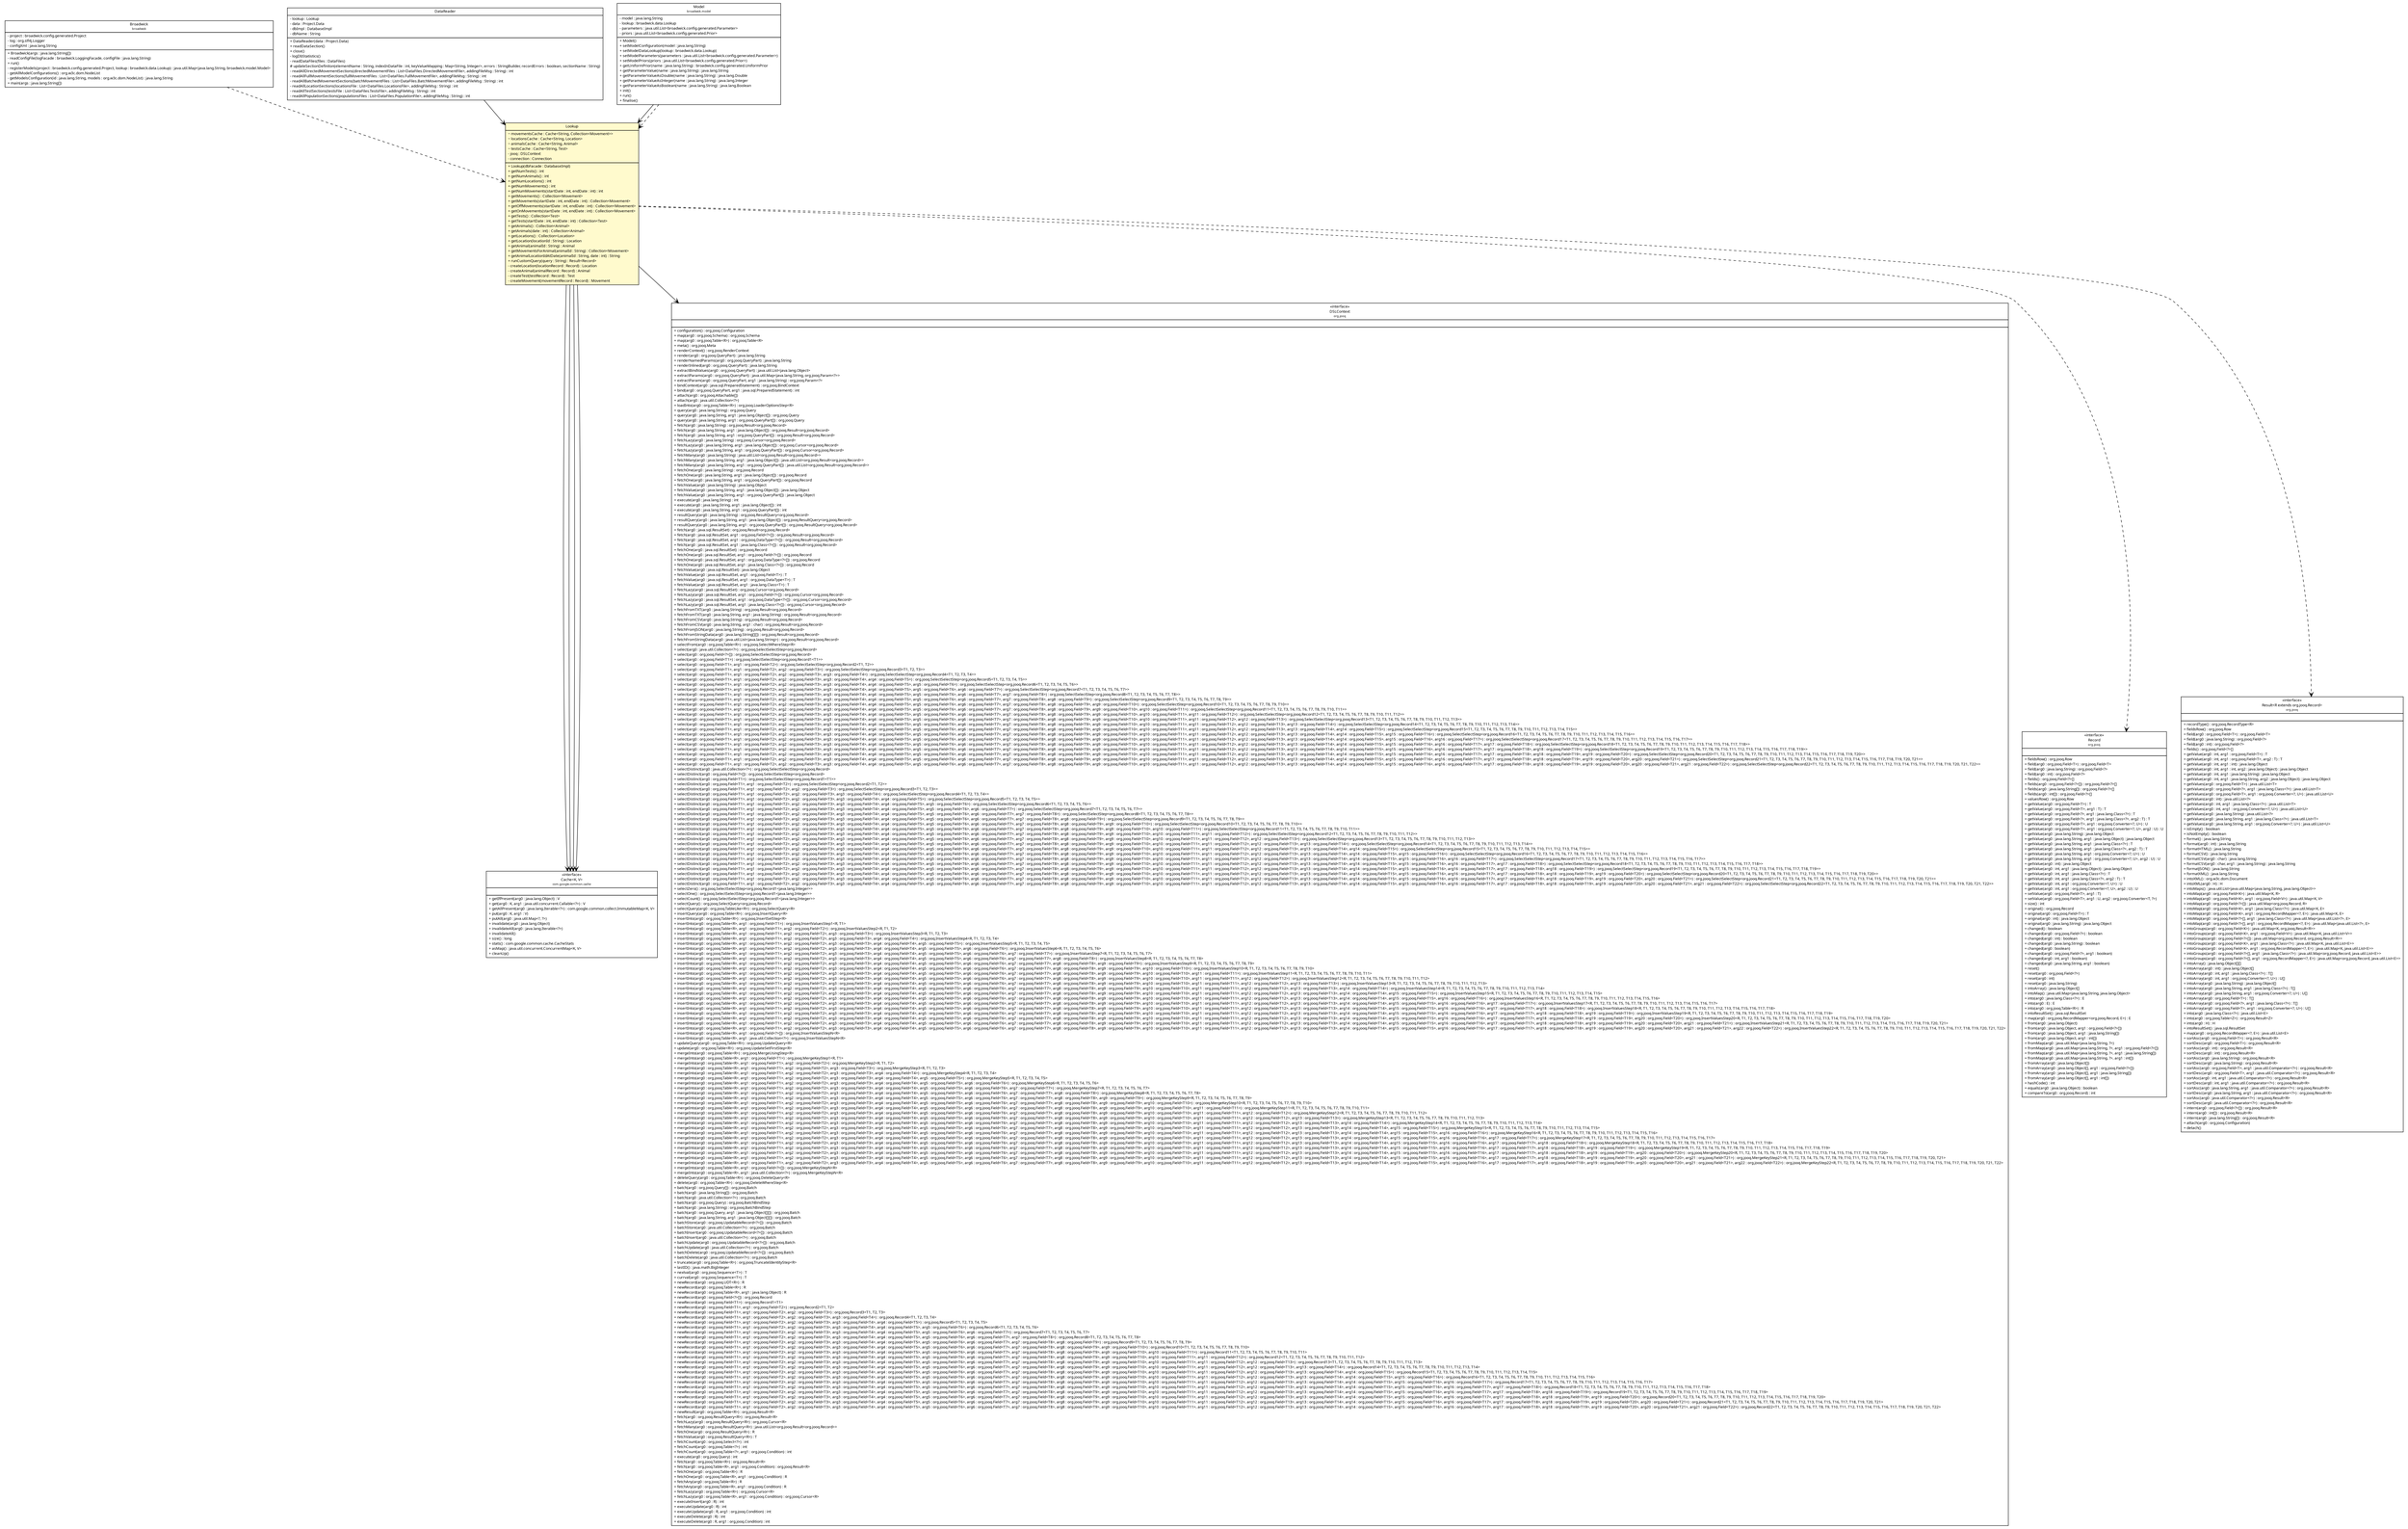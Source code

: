 #!/usr/local/bin/dot
#
# Class diagram 
# Generated by UMLGraph version R5_6 (http://www.umlgraph.org/)
#

digraph G {
	edge [fontname="Trebuchet MS",fontsize=10,labelfontname="Trebuchet MS",labelfontsize=10];
	node [fontname="Trebuchet MS",fontsize=10,shape=plaintext];
	nodesep=0.25;
	ranksep=0.5;
	// broadwick.Broadwick
	c13125 [label=<<table title="broadwick.Broadwick" border="0" cellborder="1" cellspacing="0" cellpadding="2" port="p" href="../Broadwick.html">
		<tr><td><table border="0" cellspacing="0" cellpadding="1">
<tr><td align="center" balign="center"><font face="Trebuchet MS"> Broadwick </font></td></tr>
<tr><td align="center" balign="center"><font face="Trebuchet MS" point-size="7.0"> broadwick </font></td></tr>
		</table></td></tr>
		<tr><td><table border="0" cellspacing="0" cellpadding="1">
<tr><td align="left" balign="left"> - project : broadwick.config.generated.Project </td></tr>
<tr><td align="left" balign="left"> - log : org.slf4j.Logger </td></tr>
<tr><td align="left" balign="left"> - configXml : java.lang.String </td></tr>
		</table></td></tr>
		<tr><td><table border="0" cellspacing="0" cellpadding="1">
<tr><td align="left" balign="left"> + Broadwick(args : java.lang.String[]) </td></tr>
<tr><td align="left" balign="left"> - readConfigFile(logFacade : broadwick.LoggingFacade, configFile : java.lang.String) </td></tr>
<tr><td align="left" balign="left"> + run() </td></tr>
<tr><td align="left" balign="left"> - registerModels(project : broadwick.config.generated.Project, lookup : broadwick.data.Lookup) : java.util.Map&lt;java.lang.String, broadwick.model.Model&gt; </td></tr>
<tr><td align="left" balign="left"> - getAllModelConfigurations() : org.w3c.dom.NodeList </td></tr>
<tr><td align="left" balign="left"> - getModelsConfiguration(id : java.lang.String, models : org.w3c.dom.NodeList) : java.lang.String </td></tr>
<tr><td align="left" balign="left"> + main(args : java.lang.String[]) </td></tr>
		</table></td></tr>
		</table>>, URL="../Broadwick.html", fontname="Trebuchet MS", fontcolor="black", fontsize=9.0];
	// broadwick.data.Lookup
	c13135 [label=<<table title="broadwick.data.Lookup" border="0" cellborder="1" cellspacing="0" cellpadding="2" port="p" bgcolor="lemonChiffon" href="./Lookup.html">
		<tr><td><table border="0" cellspacing="0" cellpadding="1">
<tr><td align="center" balign="center"><font face="Trebuchet MS"> Lookup </font></td></tr>
		</table></td></tr>
		<tr><td><table border="0" cellspacing="0" cellpadding="1">
<tr><td align="left" balign="left"> ~ movementsCache : Cache&lt;String, Collection&lt;Movement&gt;&gt; </td></tr>
<tr><td align="left" balign="left"> ~ locationsCache : Cache&lt;String, Location&gt; </td></tr>
<tr><td align="left" balign="left"> ~ animalsCache : Cache&lt;String, Animal&gt; </td></tr>
<tr><td align="left" balign="left"> ~ testsCache : Cache&lt;String, Test&gt; </td></tr>
<tr><td align="left" balign="left"> - jooq : DSLContext </td></tr>
<tr><td align="left" balign="left"> - connection : Connection </td></tr>
		</table></td></tr>
		<tr><td><table border="0" cellspacing="0" cellpadding="1">
<tr><td align="left" balign="left"> + Lookup(dbFacade : DatabaseImpl) </td></tr>
<tr><td align="left" balign="left"> + getNumTests() : int </td></tr>
<tr><td align="left" balign="left"> + getNumAnimals() : int </td></tr>
<tr><td align="left" balign="left"> + getNumLocations() : int </td></tr>
<tr><td align="left" balign="left"> + getNumMovements() : int </td></tr>
<tr><td align="left" balign="left"> + getNumMovements(startDate : int, endDate : int) : int </td></tr>
<tr><td align="left" balign="left"> + getMovements() : Collection&lt;Movement&gt; </td></tr>
<tr><td align="left" balign="left"> + getMovements(startDate : int, endDate : int) : Collection&lt;Movement&gt; </td></tr>
<tr><td align="left" balign="left"> + getOffMovements(startDate : int, endDate : int) : Collection&lt;Movement&gt; </td></tr>
<tr><td align="left" balign="left"> + getOnMovements(startDate : int, endDate : int) : Collection&lt;Movement&gt; </td></tr>
<tr><td align="left" balign="left"> + getTests() : Collection&lt;Test&gt; </td></tr>
<tr><td align="left" balign="left"> + getTests(startDate : int, endDate : int) : Collection&lt;Test&gt; </td></tr>
<tr><td align="left" balign="left"> + getAnimals() : Collection&lt;Animal&gt; </td></tr>
<tr><td align="left" balign="left"> + getAnimals(date : int) : Collection&lt;Animal&gt; </td></tr>
<tr><td align="left" balign="left"> + getLocations() : Collection&lt;Location&gt; </td></tr>
<tr><td align="left" balign="left"> + getLocation(locationId : String) : Location </td></tr>
<tr><td align="left" balign="left"> + getAnimal(animalId : String) : Animal </td></tr>
<tr><td align="left" balign="left"> + getMovementsForAnimal(animalId : String) : Collection&lt;Movement&gt; </td></tr>
<tr><td align="left" balign="left"> + getAnimalLocationIdAtDate(animalId : String, date : int) : String </td></tr>
<tr><td align="left" balign="left"> + runCustomQuery(query : String) : Result&lt;Record&gt; </td></tr>
<tr><td align="left" balign="left"> - createLocation(locationRecord : Record) : Location </td></tr>
<tr><td align="left" balign="left"> - createAnimal(animalRecord : Record) : Animal </td></tr>
<tr><td align="left" balign="left"> - createTest(testRecord : Record) : Test </td></tr>
<tr><td align="left" balign="left"> - createMovement(movementRecord : Record) : Movement </td></tr>
		</table></td></tr>
		</table>>, URL="./Lookup.html", fontname="Trebuchet MS", fontcolor="black", fontsize=9.0];
	// broadwick.data.DataReader
	c13138 [label=<<table title="broadwick.data.DataReader" border="0" cellborder="1" cellspacing="0" cellpadding="2" port="p" href="./DataReader.html">
		<tr><td><table border="0" cellspacing="0" cellpadding="1">
<tr><td align="center" balign="center"><font face="Trebuchet MS"> DataReader </font></td></tr>
		</table></td></tr>
		<tr><td><table border="0" cellspacing="0" cellpadding="1">
<tr><td align="left" balign="left"> - lookup : Lookup </td></tr>
<tr><td align="left" balign="left"> - data : Project.Data </td></tr>
<tr><td align="left" balign="left"> - dbImpl : DatabaseImpl </td></tr>
<tr><td align="left" balign="left"> - dbName : String </td></tr>
		</table></td></tr>
		<tr><td><table border="0" cellspacing="0" cellpadding="1">
<tr><td align="left" balign="left"> + DataReader(data : Project.Data) </td></tr>
<tr><td align="left" balign="left"> + readDataSection() </td></tr>
<tr><td align="left" balign="left"> + close() </td></tr>
<tr><td align="left" balign="left"> - logDbStatistics() </td></tr>
<tr><td align="left" balign="left"> - readDataFiles(files : DataFiles) </td></tr>
<tr><td align="left" balign="left"> # updateSectionDefiniton(elementName : String, indexInDataFile : int, keyValueMapping : Map&lt;String, Integer&gt;, errors : StringBuilder, recordErrors : boolean, sectionName : String) </td></tr>
<tr><td align="left" balign="left"> - readAllDirectedMovementSections(directedMovementFiles : List&lt;DataFiles.DirectedMovementFile&gt;, addingFileMsg : String) : int </td></tr>
<tr><td align="left" balign="left"> - readAllFullMovementSections(fullMovementFiles : List&lt;DataFiles.FullMovementFile&gt;, addingFileMsg : String) : int </td></tr>
<tr><td align="left" balign="left"> - readAllBatchedMovementSections(batchMovementFiles : List&lt;DataFiles.BatchMovementFile&gt;, addingFileMsg : String) : int </td></tr>
<tr><td align="left" balign="left"> - readAllLocationSections(locationsFile : List&lt;DataFiles.LocationsFile&gt;, addingFileMsg : String) : int </td></tr>
<tr><td align="left" balign="left"> - readAllTestSections(testsFile : List&lt;DataFiles.TestsFile&gt;, addingFileMsg : String) : int </td></tr>
<tr><td align="left" balign="left"> - readAllPopulationSections(populationsFiles : List&lt;DataFiles.PopulationFile&gt;, addingFileMsg : String) : int </td></tr>
		</table></td></tr>
		</table>>, URL="./DataReader.html", fontname="Trebuchet MS", fontcolor="black", fontsize=9.0];
	// broadwick.model.Model
	c13171 [label=<<table title="broadwick.model.Model" border="0" cellborder="1" cellspacing="0" cellpadding="2" port="p" href="../model/Model.html">
		<tr><td><table border="0" cellspacing="0" cellpadding="1">
<tr><td align="center" balign="center"><font face="Trebuchet MS"> Model </font></td></tr>
<tr><td align="center" balign="center"><font face="Trebuchet MS" point-size="7.0"> broadwick.model </font></td></tr>
		</table></td></tr>
		<tr><td><table border="0" cellspacing="0" cellpadding="1">
<tr><td align="left" balign="left"> - model : java.lang.String </td></tr>
<tr><td align="left" balign="left"> - lookup : broadwick.data.Lookup </td></tr>
<tr><td align="left" balign="left"> - parameters : java.util.List&lt;broadwick.config.generated.Parameter&gt; </td></tr>
<tr><td align="left" balign="left"> - priors : java.util.List&lt;broadwick.config.generated.Prior&gt; </td></tr>
		</table></td></tr>
		<tr><td><table border="0" cellspacing="0" cellpadding="1">
<tr><td align="left" balign="left"> + Model() </td></tr>
<tr><td align="left" balign="left"> + setModelConfiguration(model : java.lang.String) </td></tr>
<tr><td align="left" balign="left"> + setModelDataLookup(lookup : broadwick.data.Lookup) </td></tr>
<tr><td align="left" balign="left"> + setModelParameters(parameters : java.util.List&lt;broadwick.config.generated.Parameter&gt;) </td></tr>
<tr><td align="left" balign="left"> + setModelPriors(priors : java.util.List&lt;broadwick.config.generated.Prior&gt;) </td></tr>
<tr><td align="left" balign="left"> + getUniformPrior(name : java.lang.String) : broadwick.config.generated.UniformPrior </td></tr>
<tr><td align="left" balign="left"> + getParameterValue(name : java.lang.String) : java.lang.String </td></tr>
<tr><td align="left" balign="left"> + getParameterValueAsDouble(name : java.lang.String) : java.lang.Double </td></tr>
<tr><td align="left" balign="left"> + getParameterValueAsInteger(name : java.lang.String) : java.lang.Integer </td></tr>
<tr><td align="left" balign="left"> + getParameterValueAsBoolean(name : java.lang.String) : java.lang.Boolean </td></tr>
<tr><td align="left" balign="left"><font face="Trebuchet MS" point-size="9.0"> + init() </font></td></tr>
<tr><td align="left" balign="left"><font face="Trebuchet MS" point-size="9.0"> + run() </font></td></tr>
<tr><td align="left" balign="left"><font face="Trebuchet MS" point-size="9.0"> + finalise() </font></td></tr>
		</table></td></tr>
		</table>>, URL="../model/Model.html", fontname="Trebuchet MS", fontcolor="black", fontsize=9.0];
	// broadwick.data.Lookup NAVASSOC com.google.common.cache.Cache<K, V>
	c13135:p -> c13242:p [taillabel="", label="", headlabel="", fontname="Trebuchet MS", fontcolor="black", fontsize=10.0, color="black", arrowhead=open];
	// broadwick.data.Lookup NAVASSOC com.google.common.cache.Cache<K, V>
	c13135:p -> c13242:p [taillabel="", label="", headlabel="", fontname="Trebuchet MS", fontcolor="black", fontsize=10.0, color="black", arrowhead=open];
	// broadwick.data.Lookup NAVASSOC com.google.common.cache.Cache<K, V>
	c13135:p -> c13242:p [taillabel="", label="", headlabel="", fontname="Trebuchet MS", fontcolor="black", fontsize=10.0, color="black", arrowhead=open];
	// broadwick.data.Lookup NAVASSOC com.google.common.cache.Cache<K, V>
	c13135:p -> c13242:p [taillabel="", label="", headlabel="", fontname="Trebuchet MS", fontcolor="black", fontsize=10.0, color="black", arrowhead=open];
	// broadwick.data.Lookup NAVASSOC org.jooq.DSLContext
	c13135:p -> c13243:p [taillabel="", label="", headlabel="", fontname="Trebuchet MS", fontcolor="black", fontsize=10.0, color="black", arrowhead=open];
	// broadwick.data.DataReader NAVASSOC broadwick.data.Lookup
	c13138:p -> c13135:p [taillabel="", label="", headlabel="", fontname="Trebuchet MS", fontcolor="black", fontsize=10.0, color="black", arrowhead=open];
	// broadwick.model.Model NAVASSOC broadwick.data.Lookup
	c13171:p -> c13135:p [taillabel="", label="", headlabel="", fontname="Trebuchet MS", fontcolor="black", fontsize=10.0, color="black", arrowhead=open];
	// broadwick.Broadwick DEPEND broadwick.data.Lookup
	c13125:p -> c13135:p [taillabel="", label="", headlabel="", fontname="Trebuchet MS", fontcolor="black", fontsize=10.0, color="black", arrowhead=open, style=dashed];
	// broadwick.data.Lookup DEPEND org.jooq.Record
	c13135:p -> c13244:p [taillabel="", label="", headlabel="", fontname="Trebuchet MS", fontcolor="black", fontsize=10.0, color="black", arrowhead=open, style=dashed];
	// broadwick.data.Lookup DEPEND org.jooq.Result<R extends org.jooq.Record>
	c13135:p -> c13245:p [taillabel="", label="", headlabel="", fontname="Trebuchet MS", fontcolor="black", fontsize=10.0, color="black", arrowhead=open, style=dashed];
	// broadwick.model.Model DEPEND broadwick.data.Lookup
	c13171:p -> c13135:p [taillabel="", label="", headlabel="", fontname="Trebuchet MS", fontcolor="black", fontsize=10.0, color="black", arrowhead=open, style=dashed];
	// com.google.common.cache.Cache<K, V>
	c13242 [label=<<table title="com.google.common.cache.Cache" border="0" cellborder="1" cellspacing="0" cellpadding="2" port="p" href="http://java.sun.com/j2se/1.4.2/docs/api/com/google/common/cache/Cache.html">
		<tr><td><table border="0" cellspacing="0" cellpadding="1">
<tr><td align="center" balign="center"> &#171;interface&#187; </td></tr>
<tr><td align="center" balign="center"><font face="Trebuchet MS"> Cache&lt;K, V&gt; </font></td></tr>
<tr><td align="center" balign="center"><font face="Trebuchet MS" point-size="7.0"> com.google.common.cache </font></td></tr>
		</table></td></tr>
		<tr><td><table border="0" cellspacing="0" cellpadding="1">
<tr><td align="left" balign="left">  </td></tr>
		</table></td></tr>
		<tr><td><table border="0" cellspacing="0" cellpadding="1">
<tr><td align="left" balign="left"> + getIfPresent(arg0 : java.lang.Object) : V </td></tr>
<tr><td align="left" balign="left"> + get(arg0 : K, arg1 : java.util.concurrent.Callable&lt;?&gt;) : V </td></tr>
<tr><td align="left" balign="left"> + getAllPresent(arg0 : java.lang.Iterable&lt;?&gt;) : com.google.common.collect.ImmutableMap&lt;K, V&gt; </td></tr>
<tr><td align="left" balign="left"> + put(arg0 : K, arg1 : V) </td></tr>
<tr><td align="left" balign="left"> + putAll(arg0 : java.util.Map&lt;?, ?&gt;) </td></tr>
<tr><td align="left" balign="left"> + invalidate(arg0 : java.lang.Object) </td></tr>
<tr><td align="left" balign="left"> + invalidateAll(arg0 : java.lang.Iterable&lt;?&gt;) </td></tr>
<tr><td align="left" balign="left"> + invalidateAll() </td></tr>
<tr><td align="left" balign="left"> + size() : long </td></tr>
<tr><td align="left" balign="left"> + stats() : com.google.common.cache.CacheStats </td></tr>
<tr><td align="left" balign="left"> + asMap() : java.util.concurrent.ConcurrentMap&lt;K, V&gt; </td></tr>
<tr><td align="left" balign="left"> + cleanUp() </td></tr>
		</table></td></tr>
		</table>>, URL="http://java.sun.com/j2se/1.4.2/docs/api/com/google/common/cache/Cache.html", fontname="Trebuchet MS", fontcolor="black", fontsize=9.0];
	// org.jooq.DSLContext
	c13243 [label=<<table title="org.jooq.DSLContext" border="0" cellborder="1" cellspacing="0" cellpadding="2" port="p" href="http://java.sun.com/j2se/1.4.2/docs/api/org/jooq/DSLContext.html">
		<tr><td><table border="0" cellspacing="0" cellpadding="1">
<tr><td align="center" balign="center"> &#171;interface&#187; </td></tr>
<tr><td align="center" balign="center"><font face="Trebuchet MS"> DSLContext </font></td></tr>
<tr><td align="center" balign="center"><font face="Trebuchet MS" point-size="7.0"> org.jooq </font></td></tr>
		</table></td></tr>
		<tr><td><table border="0" cellspacing="0" cellpadding="1">
<tr><td align="left" balign="left">  </td></tr>
		</table></td></tr>
		<tr><td><table border="0" cellspacing="0" cellpadding="1">
<tr><td align="left" balign="left"> + configuration() : org.jooq.Configuration </td></tr>
<tr><td align="left" balign="left"> + map(arg0 : org.jooq.Schema) : org.jooq.Schema </td></tr>
<tr><td align="left" balign="left"> + map(arg0 : org.jooq.Table&lt;R&gt;) : org.jooq.Table&lt;R&gt; </td></tr>
<tr><td align="left" balign="left"> + meta() : org.jooq.Meta </td></tr>
<tr><td align="left" balign="left"> + renderContext() : org.jooq.RenderContext </td></tr>
<tr><td align="left" balign="left"> + render(arg0 : org.jooq.QueryPart) : java.lang.String </td></tr>
<tr><td align="left" balign="left"> + renderNamedParams(arg0 : org.jooq.QueryPart) : java.lang.String </td></tr>
<tr><td align="left" balign="left"> + renderInlined(arg0 : org.jooq.QueryPart) : java.lang.String </td></tr>
<tr><td align="left" balign="left"> + extractBindValues(arg0 : org.jooq.QueryPart) : java.util.List&lt;java.lang.Object&gt; </td></tr>
<tr><td align="left" balign="left"> + extractParams(arg0 : org.jooq.QueryPart) : java.util.Map&lt;java.lang.String, org.jooq.Param&lt;?&gt;&gt; </td></tr>
<tr><td align="left" balign="left"> + extractParam(arg0 : org.jooq.QueryPart, arg1 : java.lang.String) : org.jooq.Param&lt;?&gt; </td></tr>
<tr><td align="left" balign="left"> + bindContext(arg0 : java.sql.PreparedStatement) : org.jooq.BindContext </td></tr>
<tr><td align="left" balign="left"> + bind(arg0 : org.jooq.QueryPart, arg1 : java.sql.PreparedStatement) : int </td></tr>
<tr><td align="left" balign="left"> + attach(arg0 : org.jooq.Attachable[]) </td></tr>
<tr><td align="left" balign="left"> + attach(arg0 : java.util.Collection&lt;?&gt;) </td></tr>
<tr><td align="left" balign="left"> + loadInto(arg0 : org.jooq.Table&lt;R&gt;) : org.jooq.LoaderOptionsStep&lt;R&gt; </td></tr>
<tr><td align="left" balign="left"> + query(arg0 : java.lang.String) : org.jooq.Query </td></tr>
<tr><td align="left" balign="left"> + query(arg0 : java.lang.String, arg1 : java.lang.Object[]) : org.jooq.Query </td></tr>
<tr><td align="left" balign="left"> + query(arg0 : java.lang.String, arg1 : org.jooq.QueryPart[]) : org.jooq.Query </td></tr>
<tr><td align="left" balign="left"> + fetch(arg0 : java.lang.String) : org.jooq.Result&lt;org.jooq.Record&gt; </td></tr>
<tr><td align="left" balign="left"> + fetch(arg0 : java.lang.String, arg1 : java.lang.Object[]) : org.jooq.Result&lt;org.jooq.Record&gt; </td></tr>
<tr><td align="left" balign="left"> + fetch(arg0 : java.lang.String, arg1 : org.jooq.QueryPart[]) : org.jooq.Result&lt;org.jooq.Record&gt; </td></tr>
<tr><td align="left" balign="left"> + fetchLazy(arg0 : java.lang.String) : org.jooq.Cursor&lt;org.jooq.Record&gt; </td></tr>
<tr><td align="left" balign="left"> + fetchLazy(arg0 : java.lang.String, arg1 : java.lang.Object[]) : org.jooq.Cursor&lt;org.jooq.Record&gt; </td></tr>
<tr><td align="left" balign="left"> + fetchLazy(arg0 : java.lang.String, arg1 : org.jooq.QueryPart[]) : org.jooq.Cursor&lt;org.jooq.Record&gt; </td></tr>
<tr><td align="left" balign="left"> + fetchMany(arg0 : java.lang.String) : java.util.List&lt;org.jooq.Result&lt;org.jooq.Record&gt;&gt; </td></tr>
<tr><td align="left" balign="left"> + fetchMany(arg0 : java.lang.String, arg1 : java.lang.Object[]) : java.util.List&lt;org.jooq.Result&lt;org.jooq.Record&gt;&gt; </td></tr>
<tr><td align="left" balign="left"> + fetchMany(arg0 : java.lang.String, arg1 : org.jooq.QueryPart[]) : java.util.List&lt;org.jooq.Result&lt;org.jooq.Record&gt;&gt; </td></tr>
<tr><td align="left" balign="left"> + fetchOne(arg0 : java.lang.String) : org.jooq.Record </td></tr>
<tr><td align="left" balign="left"> + fetchOne(arg0 : java.lang.String, arg1 : java.lang.Object[]) : org.jooq.Record </td></tr>
<tr><td align="left" balign="left"> + fetchOne(arg0 : java.lang.String, arg1 : org.jooq.QueryPart[]) : org.jooq.Record </td></tr>
<tr><td align="left" balign="left"> + fetchValue(arg0 : java.lang.String) : java.lang.Object </td></tr>
<tr><td align="left" balign="left"> + fetchValue(arg0 : java.lang.String, arg1 : java.lang.Object[]) : java.lang.Object </td></tr>
<tr><td align="left" balign="left"> + fetchValue(arg0 : java.lang.String, arg1 : org.jooq.QueryPart[]) : java.lang.Object </td></tr>
<tr><td align="left" balign="left"> + execute(arg0 : java.lang.String) : int </td></tr>
<tr><td align="left" balign="left"> + execute(arg0 : java.lang.String, arg1 : java.lang.Object[]) : int </td></tr>
<tr><td align="left" balign="left"> + execute(arg0 : java.lang.String, arg1 : org.jooq.QueryPart[]) : int </td></tr>
<tr><td align="left" balign="left"> + resultQuery(arg0 : java.lang.String) : org.jooq.ResultQuery&lt;org.jooq.Record&gt; </td></tr>
<tr><td align="left" balign="left"> + resultQuery(arg0 : java.lang.String, arg1 : java.lang.Object[]) : org.jooq.ResultQuery&lt;org.jooq.Record&gt; </td></tr>
<tr><td align="left" balign="left"> + resultQuery(arg0 : java.lang.String, arg1 : org.jooq.QueryPart[]) : org.jooq.ResultQuery&lt;org.jooq.Record&gt; </td></tr>
<tr><td align="left" balign="left"> + fetch(arg0 : java.sql.ResultSet) : org.jooq.Result&lt;org.jooq.Record&gt; </td></tr>
<tr><td align="left" balign="left"> + fetch(arg0 : java.sql.ResultSet, arg1 : org.jooq.Field&lt;?&gt;[]) : org.jooq.Result&lt;org.jooq.Record&gt; </td></tr>
<tr><td align="left" balign="left"> + fetch(arg0 : java.sql.ResultSet, arg1 : org.jooq.DataType&lt;?&gt;[]) : org.jooq.Result&lt;org.jooq.Record&gt; </td></tr>
<tr><td align="left" balign="left"> + fetch(arg0 : java.sql.ResultSet, arg1 : java.lang.Class&lt;?&gt;[]) : org.jooq.Result&lt;org.jooq.Record&gt; </td></tr>
<tr><td align="left" balign="left"> + fetchOne(arg0 : java.sql.ResultSet) : org.jooq.Record </td></tr>
<tr><td align="left" balign="left"> + fetchOne(arg0 : java.sql.ResultSet, arg1 : org.jooq.Field&lt;?&gt;[]) : org.jooq.Record </td></tr>
<tr><td align="left" balign="left"> + fetchOne(arg0 : java.sql.ResultSet, arg1 : org.jooq.DataType&lt;?&gt;[]) : org.jooq.Record </td></tr>
<tr><td align="left" balign="left"> + fetchOne(arg0 : java.sql.ResultSet, arg1 : java.lang.Class&lt;?&gt;[]) : org.jooq.Record </td></tr>
<tr><td align="left" balign="left"> + fetchValue(arg0 : java.sql.ResultSet) : java.lang.Object </td></tr>
<tr><td align="left" balign="left"> + fetchValue(arg0 : java.sql.ResultSet, arg1 : org.jooq.Field&lt;T&gt;) : T </td></tr>
<tr><td align="left" balign="left"> + fetchValue(arg0 : java.sql.ResultSet, arg1 : org.jooq.DataType&lt;T&gt;) : T </td></tr>
<tr><td align="left" balign="left"> + fetchValue(arg0 : java.sql.ResultSet, arg1 : java.lang.Class&lt;T&gt;) : T </td></tr>
<tr><td align="left" balign="left"> + fetchLazy(arg0 : java.sql.ResultSet) : org.jooq.Cursor&lt;org.jooq.Record&gt; </td></tr>
<tr><td align="left" balign="left"> + fetchLazy(arg0 : java.sql.ResultSet, arg1 : org.jooq.Field&lt;?&gt;[]) : org.jooq.Cursor&lt;org.jooq.Record&gt; </td></tr>
<tr><td align="left" balign="left"> + fetchLazy(arg0 : java.sql.ResultSet, arg1 : org.jooq.DataType&lt;?&gt;[]) : org.jooq.Cursor&lt;org.jooq.Record&gt; </td></tr>
<tr><td align="left" balign="left"> + fetchLazy(arg0 : java.sql.ResultSet, arg1 : java.lang.Class&lt;?&gt;[]) : org.jooq.Cursor&lt;org.jooq.Record&gt; </td></tr>
<tr><td align="left" balign="left"> + fetchFromTXT(arg0 : java.lang.String) : org.jooq.Result&lt;org.jooq.Record&gt; </td></tr>
<tr><td align="left" balign="left"> + fetchFromTXT(arg0 : java.lang.String, arg1 : java.lang.String) : org.jooq.Result&lt;org.jooq.Record&gt; </td></tr>
<tr><td align="left" balign="left"> + fetchFromCSV(arg0 : java.lang.String) : org.jooq.Result&lt;org.jooq.Record&gt; </td></tr>
<tr><td align="left" balign="left"> + fetchFromCSV(arg0 : java.lang.String, arg1 : char) : org.jooq.Result&lt;org.jooq.Record&gt; </td></tr>
<tr><td align="left" balign="left"> + fetchFromJSON(arg0 : java.lang.String) : org.jooq.Result&lt;org.jooq.Record&gt; </td></tr>
<tr><td align="left" balign="left"> + fetchFromStringData(arg0 : java.lang.String[][]) : org.jooq.Result&lt;org.jooq.Record&gt; </td></tr>
<tr><td align="left" balign="left"> + fetchFromStringData(arg0 : java.util.List&lt;java.lang.String&gt;) : org.jooq.Result&lt;org.jooq.Record&gt; </td></tr>
<tr><td align="left" balign="left"> + selectFrom(arg0 : org.jooq.Table&lt;R&gt;) : org.jooq.SelectWhereStep&lt;R&gt; </td></tr>
<tr><td align="left" balign="left"> + select(arg0 : java.util.Collection&lt;?&gt;) : org.jooq.SelectSelectStep&lt;org.jooq.Record&gt; </td></tr>
<tr><td align="left" balign="left"> + select(arg0 : org.jooq.Field&lt;?&gt;[]) : org.jooq.SelectSelectStep&lt;org.jooq.Record&gt; </td></tr>
<tr><td align="left" balign="left"> + select(arg0 : org.jooq.Field&lt;T1&gt;) : org.jooq.SelectSelectStep&lt;org.jooq.Record1&lt;T1&gt;&gt; </td></tr>
<tr><td align="left" balign="left"> + select(arg0 : org.jooq.Field&lt;T1&gt;, arg1 : org.jooq.Field&lt;T2&gt;) : org.jooq.SelectSelectStep&lt;org.jooq.Record2&lt;T1, T2&gt;&gt; </td></tr>
<tr><td align="left" balign="left"> + select(arg0 : org.jooq.Field&lt;T1&gt;, arg1 : org.jooq.Field&lt;T2&gt;, arg2 : org.jooq.Field&lt;T3&gt;) : org.jooq.SelectSelectStep&lt;org.jooq.Record3&lt;T1, T2, T3&gt;&gt; </td></tr>
<tr><td align="left" balign="left"> + select(arg0 : org.jooq.Field&lt;T1&gt;, arg1 : org.jooq.Field&lt;T2&gt;, arg2 : org.jooq.Field&lt;T3&gt;, arg3 : org.jooq.Field&lt;T4&gt;) : org.jooq.SelectSelectStep&lt;org.jooq.Record4&lt;T1, T2, T3, T4&gt;&gt; </td></tr>
<tr><td align="left" balign="left"> + select(arg0 : org.jooq.Field&lt;T1&gt;, arg1 : org.jooq.Field&lt;T2&gt;, arg2 : org.jooq.Field&lt;T3&gt;, arg3 : org.jooq.Field&lt;T4&gt;, arg4 : org.jooq.Field&lt;T5&gt;) : org.jooq.SelectSelectStep&lt;org.jooq.Record5&lt;T1, T2, T3, T4, T5&gt;&gt; </td></tr>
<tr><td align="left" balign="left"> + select(arg0 : org.jooq.Field&lt;T1&gt;, arg1 : org.jooq.Field&lt;T2&gt;, arg2 : org.jooq.Field&lt;T3&gt;, arg3 : org.jooq.Field&lt;T4&gt;, arg4 : org.jooq.Field&lt;T5&gt;, arg5 : org.jooq.Field&lt;T6&gt;) : org.jooq.SelectSelectStep&lt;org.jooq.Record6&lt;T1, T2, T3, T4, T5, T6&gt;&gt; </td></tr>
<tr><td align="left" balign="left"> + select(arg0 : org.jooq.Field&lt;T1&gt;, arg1 : org.jooq.Field&lt;T2&gt;, arg2 : org.jooq.Field&lt;T3&gt;, arg3 : org.jooq.Field&lt;T4&gt;, arg4 : org.jooq.Field&lt;T5&gt;, arg5 : org.jooq.Field&lt;T6&gt;, arg6 : org.jooq.Field&lt;T7&gt;) : org.jooq.SelectSelectStep&lt;org.jooq.Record7&lt;T1, T2, T3, T4, T5, T6, T7&gt;&gt; </td></tr>
<tr><td align="left" balign="left"> + select(arg0 : org.jooq.Field&lt;T1&gt;, arg1 : org.jooq.Field&lt;T2&gt;, arg2 : org.jooq.Field&lt;T3&gt;, arg3 : org.jooq.Field&lt;T4&gt;, arg4 : org.jooq.Field&lt;T5&gt;, arg5 : org.jooq.Field&lt;T6&gt;, arg6 : org.jooq.Field&lt;T7&gt;, arg7 : org.jooq.Field&lt;T8&gt;) : org.jooq.SelectSelectStep&lt;org.jooq.Record8&lt;T1, T2, T3, T4, T5, T6, T7, T8&gt;&gt; </td></tr>
<tr><td align="left" balign="left"> + select(arg0 : org.jooq.Field&lt;T1&gt;, arg1 : org.jooq.Field&lt;T2&gt;, arg2 : org.jooq.Field&lt;T3&gt;, arg3 : org.jooq.Field&lt;T4&gt;, arg4 : org.jooq.Field&lt;T5&gt;, arg5 : org.jooq.Field&lt;T6&gt;, arg6 : org.jooq.Field&lt;T7&gt;, arg7 : org.jooq.Field&lt;T8&gt;, arg8 : org.jooq.Field&lt;T9&gt;) : org.jooq.SelectSelectStep&lt;org.jooq.Record9&lt;T1, T2, T3, T4, T5, T6, T7, T8, T9&gt;&gt; </td></tr>
<tr><td align="left" balign="left"> + select(arg0 : org.jooq.Field&lt;T1&gt;, arg1 : org.jooq.Field&lt;T2&gt;, arg2 : org.jooq.Field&lt;T3&gt;, arg3 : org.jooq.Field&lt;T4&gt;, arg4 : org.jooq.Field&lt;T5&gt;, arg5 : org.jooq.Field&lt;T6&gt;, arg6 : org.jooq.Field&lt;T7&gt;, arg7 : org.jooq.Field&lt;T8&gt;, arg8 : org.jooq.Field&lt;T9&gt;, arg9 : org.jooq.Field&lt;T10&gt;) : org.jooq.SelectSelectStep&lt;org.jooq.Record10&lt;T1, T2, T3, T4, T5, T6, T7, T8, T9, T10&gt;&gt; </td></tr>
<tr><td align="left" balign="left"> + select(arg0 : org.jooq.Field&lt;T1&gt;, arg1 : org.jooq.Field&lt;T2&gt;, arg2 : org.jooq.Field&lt;T3&gt;, arg3 : org.jooq.Field&lt;T4&gt;, arg4 : org.jooq.Field&lt;T5&gt;, arg5 : org.jooq.Field&lt;T6&gt;, arg6 : org.jooq.Field&lt;T7&gt;, arg7 : org.jooq.Field&lt;T8&gt;, arg8 : org.jooq.Field&lt;T9&gt;, arg9 : org.jooq.Field&lt;T10&gt;, arg10 : org.jooq.Field&lt;T11&gt;) : org.jooq.SelectSelectStep&lt;org.jooq.Record11&lt;T1, T2, T3, T4, T5, T6, T7, T8, T9, T10, T11&gt;&gt; </td></tr>
<tr><td align="left" balign="left"> + select(arg0 : org.jooq.Field&lt;T1&gt;, arg1 : org.jooq.Field&lt;T2&gt;, arg2 : org.jooq.Field&lt;T3&gt;, arg3 : org.jooq.Field&lt;T4&gt;, arg4 : org.jooq.Field&lt;T5&gt;, arg5 : org.jooq.Field&lt;T6&gt;, arg6 : org.jooq.Field&lt;T7&gt;, arg7 : org.jooq.Field&lt;T8&gt;, arg8 : org.jooq.Field&lt;T9&gt;, arg9 : org.jooq.Field&lt;T10&gt;, arg10 : org.jooq.Field&lt;T11&gt;, arg11 : org.jooq.Field&lt;T12&gt;) : org.jooq.SelectSelectStep&lt;org.jooq.Record12&lt;T1, T2, T3, T4, T5, T6, T7, T8, T9, T10, T11, T12&gt;&gt; </td></tr>
<tr><td align="left" balign="left"> + select(arg0 : org.jooq.Field&lt;T1&gt;, arg1 : org.jooq.Field&lt;T2&gt;, arg2 : org.jooq.Field&lt;T3&gt;, arg3 : org.jooq.Field&lt;T4&gt;, arg4 : org.jooq.Field&lt;T5&gt;, arg5 : org.jooq.Field&lt;T6&gt;, arg6 : org.jooq.Field&lt;T7&gt;, arg7 : org.jooq.Field&lt;T8&gt;, arg8 : org.jooq.Field&lt;T9&gt;, arg9 : org.jooq.Field&lt;T10&gt;, arg10 : org.jooq.Field&lt;T11&gt;, arg11 : org.jooq.Field&lt;T12&gt;, arg12 : org.jooq.Field&lt;T13&gt;) : org.jooq.SelectSelectStep&lt;org.jooq.Record13&lt;T1, T2, T3, T4, T5, T6, T7, T8, T9, T10, T11, T12, T13&gt;&gt; </td></tr>
<tr><td align="left" balign="left"> + select(arg0 : org.jooq.Field&lt;T1&gt;, arg1 : org.jooq.Field&lt;T2&gt;, arg2 : org.jooq.Field&lt;T3&gt;, arg3 : org.jooq.Field&lt;T4&gt;, arg4 : org.jooq.Field&lt;T5&gt;, arg5 : org.jooq.Field&lt;T6&gt;, arg6 : org.jooq.Field&lt;T7&gt;, arg7 : org.jooq.Field&lt;T8&gt;, arg8 : org.jooq.Field&lt;T9&gt;, arg9 : org.jooq.Field&lt;T10&gt;, arg10 : org.jooq.Field&lt;T11&gt;, arg11 : org.jooq.Field&lt;T12&gt;, arg12 : org.jooq.Field&lt;T13&gt;, arg13 : org.jooq.Field&lt;T14&gt;) : org.jooq.SelectSelectStep&lt;org.jooq.Record14&lt;T1, T2, T3, T4, T5, T6, T7, T8, T9, T10, T11, T12, T13, T14&gt;&gt; </td></tr>
<tr><td align="left" balign="left"> + select(arg0 : org.jooq.Field&lt;T1&gt;, arg1 : org.jooq.Field&lt;T2&gt;, arg2 : org.jooq.Field&lt;T3&gt;, arg3 : org.jooq.Field&lt;T4&gt;, arg4 : org.jooq.Field&lt;T5&gt;, arg5 : org.jooq.Field&lt;T6&gt;, arg6 : org.jooq.Field&lt;T7&gt;, arg7 : org.jooq.Field&lt;T8&gt;, arg8 : org.jooq.Field&lt;T9&gt;, arg9 : org.jooq.Field&lt;T10&gt;, arg10 : org.jooq.Field&lt;T11&gt;, arg11 : org.jooq.Field&lt;T12&gt;, arg12 : org.jooq.Field&lt;T13&gt;, arg13 : org.jooq.Field&lt;T14&gt;, arg14 : org.jooq.Field&lt;T15&gt;) : org.jooq.SelectSelectStep&lt;org.jooq.Record15&lt;T1, T2, T3, T4, T5, T6, T7, T8, T9, T10, T11, T12, T13, T14, T15&gt;&gt; </td></tr>
<tr><td align="left" balign="left"> + select(arg0 : org.jooq.Field&lt;T1&gt;, arg1 : org.jooq.Field&lt;T2&gt;, arg2 : org.jooq.Field&lt;T3&gt;, arg3 : org.jooq.Field&lt;T4&gt;, arg4 : org.jooq.Field&lt;T5&gt;, arg5 : org.jooq.Field&lt;T6&gt;, arg6 : org.jooq.Field&lt;T7&gt;, arg7 : org.jooq.Field&lt;T8&gt;, arg8 : org.jooq.Field&lt;T9&gt;, arg9 : org.jooq.Field&lt;T10&gt;, arg10 : org.jooq.Field&lt;T11&gt;, arg11 : org.jooq.Field&lt;T12&gt;, arg12 : org.jooq.Field&lt;T13&gt;, arg13 : org.jooq.Field&lt;T14&gt;, arg14 : org.jooq.Field&lt;T15&gt;, arg15 : org.jooq.Field&lt;T16&gt;) : org.jooq.SelectSelectStep&lt;org.jooq.Record16&lt;T1, T2, T3, T4, T5, T6, T7, T8, T9, T10, T11, T12, T13, T14, T15, T16&gt;&gt; </td></tr>
<tr><td align="left" balign="left"> + select(arg0 : org.jooq.Field&lt;T1&gt;, arg1 : org.jooq.Field&lt;T2&gt;, arg2 : org.jooq.Field&lt;T3&gt;, arg3 : org.jooq.Field&lt;T4&gt;, arg4 : org.jooq.Field&lt;T5&gt;, arg5 : org.jooq.Field&lt;T6&gt;, arg6 : org.jooq.Field&lt;T7&gt;, arg7 : org.jooq.Field&lt;T8&gt;, arg8 : org.jooq.Field&lt;T9&gt;, arg9 : org.jooq.Field&lt;T10&gt;, arg10 : org.jooq.Field&lt;T11&gt;, arg11 : org.jooq.Field&lt;T12&gt;, arg12 : org.jooq.Field&lt;T13&gt;, arg13 : org.jooq.Field&lt;T14&gt;, arg14 : org.jooq.Field&lt;T15&gt;, arg15 : org.jooq.Field&lt;T16&gt;, arg16 : org.jooq.Field&lt;T17&gt;) : org.jooq.SelectSelectStep&lt;org.jooq.Record17&lt;T1, T2, T3, T4, T5, T6, T7, T8, T9, T10, T11, T12, T13, T14, T15, T16, T17&gt;&gt; </td></tr>
<tr><td align="left" balign="left"> + select(arg0 : org.jooq.Field&lt;T1&gt;, arg1 : org.jooq.Field&lt;T2&gt;, arg2 : org.jooq.Field&lt;T3&gt;, arg3 : org.jooq.Field&lt;T4&gt;, arg4 : org.jooq.Field&lt;T5&gt;, arg5 : org.jooq.Field&lt;T6&gt;, arg6 : org.jooq.Field&lt;T7&gt;, arg7 : org.jooq.Field&lt;T8&gt;, arg8 : org.jooq.Field&lt;T9&gt;, arg9 : org.jooq.Field&lt;T10&gt;, arg10 : org.jooq.Field&lt;T11&gt;, arg11 : org.jooq.Field&lt;T12&gt;, arg12 : org.jooq.Field&lt;T13&gt;, arg13 : org.jooq.Field&lt;T14&gt;, arg14 : org.jooq.Field&lt;T15&gt;, arg15 : org.jooq.Field&lt;T16&gt;, arg16 : org.jooq.Field&lt;T17&gt;, arg17 : org.jooq.Field&lt;T18&gt;) : org.jooq.SelectSelectStep&lt;org.jooq.Record18&lt;T1, T2, T3, T4, T5, T6, T7, T8, T9, T10, T11, T12, T13, T14, T15, T16, T17, T18&gt;&gt; </td></tr>
<tr><td align="left" balign="left"> + select(arg0 : org.jooq.Field&lt;T1&gt;, arg1 : org.jooq.Field&lt;T2&gt;, arg2 : org.jooq.Field&lt;T3&gt;, arg3 : org.jooq.Field&lt;T4&gt;, arg4 : org.jooq.Field&lt;T5&gt;, arg5 : org.jooq.Field&lt;T6&gt;, arg6 : org.jooq.Field&lt;T7&gt;, arg7 : org.jooq.Field&lt;T8&gt;, arg8 : org.jooq.Field&lt;T9&gt;, arg9 : org.jooq.Field&lt;T10&gt;, arg10 : org.jooq.Field&lt;T11&gt;, arg11 : org.jooq.Field&lt;T12&gt;, arg12 : org.jooq.Field&lt;T13&gt;, arg13 : org.jooq.Field&lt;T14&gt;, arg14 : org.jooq.Field&lt;T15&gt;, arg15 : org.jooq.Field&lt;T16&gt;, arg16 : org.jooq.Field&lt;T17&gt;, arg17 : org.jooq.Field&lt;T18&gt;, arg18 : org.jooq.Field&lt;T19&gt;) : org.jooq.SelectSelectStep&lt;org.jooq.Record19&lt;T1, T2, T3, T4, T5, T6, T7, T8, T9, T10, T11, T12, T13, T14, T15, T16, T17, T18, T19&gt;&gt; </td></tr>
<tr><td align="left" balign="left"> + select(arg0 : org.jooq.Field&lt;T1&gt;, arg1 : org.jooq.Field&lt;T2&gt;, arg2 : org.jooq.Field&lt;T3&gt;, arg3 : org.jooq.Field&lt;T4&gt;, arg4 : org.jooq.Field&lt;T5&gt;, arg5 : org.jooq.Field&lt;T6&gt;, arg6 : org.jooq.Field&lt;T7&gt;, arg7 : org.jooq.Field&lt;T8&gt;, arg8 : org.jooq.Field&lt;T9&gt;, arg9 : org.jooq.Field&lt;T10&gt;, arg10 : org.jooq.Field&lt;T11&gt;, arg11 : org.jooq.Field&lt;T12&gt;, arg12 : org.jooq.Field&lt;T13&gt;, arg13 : org.jooq.Field&lt;T14&gt;, arg14 : org.jooq.Field&lt;T15&gt;, arg15 : org.jooq.Field&lt;T16&gt;, arg16 : org.jooq.Field&lt;T17&gt;, arg17 : org.jooq.Field&lt;T18&gt;, arg18 : org.jooq.Field&lt;T19&gt;, arg19 : org.jooq.Field&lt;T20&gt;) : org.jooq.SelectSelectStep&lt;org.jooq.Record20&lt;T1, T2, T3, T4, T5, T6, T7, T8, T9, T10, T11, T12, T13, T14, T15, T16, T17, T18, T19, T20&gt;&gt; </td></tr>
<tr><td align="left" balign="left"> + select(arg0 : org.jooq.Field&lt;T1&gt;, arg1 : org.jooq.Field&lt;T2&gt;, arg2 : org.jooq.Field&lt;T3&gt;, arg3 : org.jooq.Field&lt;T4&gt;, arg4 : org.jooq.Field&lt;T5&gt;, arg5 : org.jooq.Field&lt;T6&gt;, arg6 : org.jooq.Field&lt;T7&gt;, arg7 : org.jooq.Field&lt;T8&gt;, arg8 : org.jooq.Field&lt;T9&gt;, arg9 : org.jooq.Field&lt;T10&gt;, arg10 : org.jooq.Field&lt;T11&gt;, arg11 : org.jooq.Field&lt;T12&gt;, arg12 : org.jooq.Field&lt;T13&gt;, arg13 : org.jooq.Field&lt;T14&gt;, arg14 : org.jooq.Field&lt;T15&gt;, arg15 : org.jooq.Field&lt;T16&gt;, arg16 : org.jooq.Field&lt;T17&gt;, arg17 : org.jooq.Field&lt;T18&gt;, arg18 : org.jooq.Field&lt;T19&gt;, arg19 : org.jooq.Field&lt;T20&gt;, arg20 : org.jooq.Field&lt;T21&gt;) : org.jooq.SelectSelectStep&lt;org.jooq.Record21&lt;T1, T2, T3, T4, T5, T6, T7, T8, T9, T10, T11, T12, T13, T14, T15, T16, T17, T18, T19, T20, T21&gt;&gt; </td></tr>
<tr><td align="left" balign="left"> + select(arg0 : org.jooq.Field&lt;T1&gt;, arg1 : org.jooq.Field&lt;T2&gt;, arg2 : org.jooq.Field&lt;T3&gt;, arg3 : org.jooq.Field&lt;T4&gt;, arg4 : org.jooq.Field&lt;T5&gt;, arg5 : org.jooq.Field&lt;T6&gt;, arg6 : org.jooq.Field&lt;T7&gt;, arg7 : org.jooq.Field&lt;T8&gt;, arg8 : org.jooq.Field&lt;T9&gt;, arg9 : org.jooq.Field&lt;T10&gt;, arg10 : org.jooq.Field&lt;T11&gt;, arg11 : org.jooq.Field&lt;T12&gt;, arg12 : org.jooq.Field&lt;T13&gt;, arg13 : org.jooq.Field&lt;T14&gt;, arg14 : org.jooq.Field&lt;T15&gt;, arg15 : org.jooq.Field&lt;T16&gt;, arg16 : org.jooq.Field&lt;T17&gt;, arg17 : org.jooq.Field&lt;T18&gt;, arg18 : org.jooq.Field&lt;T19&gt;, arg19 : org.jooq.Field&lt;T20&gt;, arg20 : org.jooq.Field&lt;T21&gt;, arg21 : org.jooq.Field&lt;T22&gt;) : org.jooq.SelectSelectStep&lt;org.jooq.Record22&lt;T1, T2, T3, T4, T5, T6, T7, T8, T9, T10, T11, T12, T13, T14, T15, T16, T17, T18, T19, T20, T21, T22&gt;&gt; </td></tr>
<tr><td align="left" balign="left"> + selectDistinct(arg0 : java.util.Collection&lt;?&gt;) : org.jooq.SelectSelectStep&lt;org.jooq.Record&gt; </td></tr>
<tr><td align="left" balign="left"> + selectDistinct(arg0 : org.jooq.Field&lt;?&gt;[]) : org.jooq.SelectSelectStep&lt;org.jooq.Record&gt; </td></tr>
<tr><td align="left" balign="left"> + selectDistinct(arg0 : org.jooq.Field&lt;T1&gt;) : org.jooq.SelectSelectStep&lt;org.jooq.Record1&lt;T1&gt;&gt; </td></tr>
<tr><td align="left" balign="left"> + selectDistinct(arg0 : org.jooq.Field&lt;T1&gt;, arg1 : org.jooq.Field&lt;T2&gt;) : org.jooq.SelectSelectStep&lt;org.jooq.Record2&lt;T1, T2&gt;&gt; </td></tr>
<tr><td align="left" balign="left"> + selectDistinct(arg0 : org.jooq.Field&lt;T1&gt;, arg1 : org.jooq.Field&lt;T2&gt;, arg2 : org.jooq.Field&lt;T3&gt;) : org.jooq.SelectSelectStep&lt;org.jooq.Record3&lt;T1, T2, T3&gt;&gt; </td></tr>
<tr><td align="left" balign="left"> + selectDistinct(arg0 : org.jooq.Field&lt;T1&gt;, arg1 : org.jooq.Field&lt;T2&gt;, arg2 : org.jooq.Field&lt;T3&gt;, arg3 : org.jooq.Field&lt;T4&gt;) : org.jooq.SelectSelectStep&lt;org.jooq.Record4&lt;T1, T2, T3, T4&gt;&gt; </td></tr>
<tr><td align="left" balign="left"> + selectDistinct(arg0 : org.jooq.Field&lt;T1&gt;, arg1 : org.jooq.Field&lt;T2&gt;, arg2 : org.jooq.Field&lt;T3&gt;, arg3 : org.jooq.Field&lt;T4&gt;, arg4 : org.jooq.Field&lt;T5&gt;) : org.jooq.SelectSelectStep&lt;org.jooq.Record5&lt;T1, T2, T3, T4, T5&gt;&gt; </td></tr>
<tr><td align="left" balign="left"> + selectDistinct(arg0 : org.jooq.Field&lt;T1&gt;, arg1 : org.jooq.Field&lt;T2&gt;, arg2 : org.jooq.Field&lt;T3&gt;, arg3 : org.jooq.Field&lt;T4&gt;, arg4 : org.jooq.Field&lt;T5&gt;, arg5 : org.jooq.Field&lt;T6&gt;) : org.jooq.SelectSelectStep&lt;org.jooq.Record6&lt;T1, T2, T3, T4, T5, T6&gt;&gt; </td></tr>
<tr><td align="left" balign="left"> + selectDistinct(arg0 : org.jooq.Field&lt;T1&gt;, arg1 : org.jooq.Field&lt;T2&gt;, arg2 : org.jooq.Field&lt;T3&gt;, arg3 : org.jooq.Field&lt;T4&gt;, arg4 : org.jooq.Field&lt;T5&gt;, arg5 : org.jooq.Field&lt;T6&gt;, arg6 : org.jooq.Field&lt;T7&gt;) : org.jooq.SelectSelectStep&lt;org.jooq.Record7&lt;T1, T2, T3, T4, T5, T6, T7&gt;&gt; </td></tr>
<tr><td align="left" balign="left"> + selectDistinct(arg0 : org.jooq.Field&lt;T1&gt;, arg1 : org.jooq.Field&lt;T2&gt;, arg2 : org.jooq.Field&lt;T3&gt;, arg3 : org.jooq.Field&lt;T4&gt;, arg4 : org.jooq.Field&lt;T5&gt;, arg5 : org.jooq.Field&lt;T6&gt;, arg6 : org.jooq.Field&lt;T7&gt;, arg7 : org.jooq.Field&lt;T8&gt;) : org.jooq.SelectSelectStep&lt;org.jooq.Record8&lt;T1, T2, T3, T4, T5, T6, T7, T8&gt;&gt; </td></tr>
<tr><td align="left" balign="left"> + selectDistinct(arg0 : org.jooq.Field&lt;T1&gt;, arg1 : org.jooq.Field&lt;T2&gt;, arg2 : org.jooq.Field&lt;T3&gt;, arg3 : org.jooq.Field&lt;T4&gt;, arg4 : org.jooq.Field&lt;T5&gt;, arg5 : org.jooq.Field&lt;T6&gt;, arg6 : org.jooq.Field&lt;T7&gt;, arg7 : org.jooq.Field&lt;T8&gt;, arg8 : org.jooq.Field&lt;T9&gt;) : org.jooq.SelectSelectStep&lt;org.jooq.Record9&lt;T1, T2, T3, T4, T5, T6, T7, T8, T9&gt;&gt; </td></tr>
<tr><td align="left" balign="left"> + selectDistinct(arg0 : org.jooq.Field&lt;T1&gt;, arg1 : org.jooq.Field&lt;T2&gt;, arg2 : org.jooq.Field&lt;T3&gt;, arg3 : org.jooq.Field&lt;T4&gt;, arg4 : org.jooq.Field&lt;T5&gt;, arg5 : org.jooq.Field&lt;T6&gt;, arg6 : org.jooq.Field&lt;T7&gt;, arg7 : org.jooq.Field&lt;T8&gt;, arg8 : org.jooq.Field&lt;T9&gt;, arg9 : org.jooq.Field&lt;T10&gt;) : org.jooq.SelectSelectStep&lt;org.jooq.Record10&lt;T1, T2, T3, T4, T5, T6, T7, T8, T9, T10&gt;&gt; </td></tr>
<tr><td align="left" balign="left"> + selectDistinct(arg0 : org.jooq.Field&lt;T1&gt;, arg1 : org.jooq.Field&lt;T2&gt;, arg2 : org.jooq.Field&lt;T3&gt;, arg3 : org.jooq.Field&lt;T4&gt;, arg4 : org.jooq.Field&lt;T5&gt;, arg5 : org.jooq.Field&lt;T6&gt;, arg6 : org.jooq.Field&lt;T7&gt;, arg7 : org.jooq.Field&lt;T8&gt;, arg8 : org.jooq.Field&lt;T9&gt;, arg9 : org.jooq.Field&lt;T10&gt;, arg10 : org.jooq.Field&lt;T11&gt;) : org.jooq.SelectSelectStep&lt;org.jooq.Record11&lt;T1, T2, T3, T4, T5, T6, T7, T8, T9, T10, T11&gt;&gt; </td></tr>
<tr><td align="left" balign="left"> + selectDistinct(arg0 : org.jooq.Field&lt;T1&gt;, arg1 : org.jooq.Field&lt;T2&gt;, arg2 : org.jooq.Field&lt;T3&gt;, arg3 : org.jooq.Field&lt;T4&gt;, arg4 : org.jooq.Field&lt;T5&gt;, arg5 : org.jooq.Field&lt;T6&gt;, arg6 : org.jooq.Field&lt;T7&gt;, arg7 : org.jooq.Field&lt;T8&gt;, arg8 : org.jooq.Field&lt;T9&gt;, arg9 : org.jooq.Field&lt;T10&gt;, arg10 : org.jooq.Field&lt;T11&gt;, arg11 : org.jooq.Field&lt;T12&gt;) : org.jooq.SelectSelectStep&lt;org.jooq.Record12&lt;T1, T2, T3, T4, T5, T6, T7, T8, T9, T10, T11, T12&gt;&gt; </td></tr>
<tr><td align="left" balign="left"> + selectDistinct(arg0 : org.jooq.Field&lt;T1&gt;, arg1 : org.jooq.Field&lt;T2&gt;, arg2 : org.jooq.Field&lt;T3&gt;, arg3 : org.jooq.Field&lt;T4&gt;, arg4 : org.jooq.Field&lt;T5&gt;, arg5 : org.jooq.Field&lt;T6&gt;, arg6 : org.jooq.Field&lt;T7&gt;, arg7 : org.jooq.Field&lt;T8&gt;, arg8 : org.jooq.Field&lt;T9&gt;, arg9 : org.jooq.Field&lt;T10&gt;, arg10 : org.jooq.Field&lt;T11&gt;, arg11 : org.jooq.Field&lt;T12&gt;, arg12 : org.jooq.Field&lt;T13&gt;) : org.jooq.SelectSelectStep&lt;org.jooq.Record13&lt;T1, T2, T3, T4, T5, T6, T7, T8, T9, T10, T11, T12, T13&gt;&gt; </td></tr>
<tr><td align="left" balign="left"> + selectDistinct(arg0 : org.jooq.Field&lt;T1&gt;, arg1 : org.jooq.Field&lt;T2&gt;, arg2 : org.jooq.Field&lt;T3&gt;, arg3 : org.jooq.Field&lt;T4&gt;, arg4 : org.jooq.Field&lt;T5&gt;, arg5 : org.jooq.Field&lt;T6&gt;, arg6 : org.jooq.Field&lt;T7&gt;, arg7 : org.jooq.Field&lt;T8&gt;, arg8 : org.jooq.Field&lt;T9&gt;, arg9 : org.jooq.Field&lt;T10&gt;, arg10 : org.jooq.Field&lt;T11&gt;, arg11 : org.jooq.Field&lt;T12&gt;, arg12 : org.jooq.Field&lt;T13&gt;, arg13 : org.jooq.Field&lt;T14&gt;) : org.jooq.SelectSelectStep&lt;org.jooq.Record14&lt;T1, T2, T3, T4, T5, T6, T7, T8, T9, T10, T11, T12, T13, T14&gt;&gt; </td></tr>
<tr><td align="left" balign="left"> + selectDistinct(arg0 : org.jooq.Field&lt;T1&gt;, arg1 : org.jooq.Field&lt;T2&gt;, arg2 : org.jooq.Field&lt;T3&gt;, arg3 : org.jooq.Field&lt;T4&gt;, arg4 : org.jooq.Field&lt;T5&gt;, arg5 : org.jooq.Field&lt;T6&gt;, arg6 : org.jooq.Field&lt;T7&gt;, arg7 : org.jooq.Field&lt;T8&gt;, arg8 : org.jooq.Field&lt;T9&gt;, arg9 : org.jooq.Field&lt;T10&gt;, arg10 : org.jooq.Field&lt;T11&gt;, arg11 : org.jooq.Field&lt;T12&gt;, arg12 : org.jooq.Field&lt;T13&gt;, arg13 : org.jooq.Field&lt;T14&gt;, arg14 : org.jooq.Field&lt;T15&gt;) : org.jooq.SelectSelectStep&lt;org.jooq.Record15&lt;T1, T2, T3, T4, T5, T6, T7, T8, T9, T10, T11, T12, T13, T14, T15&gt;&gt; </td></tr>
<tr><td align="left" balign="left"> + selectDistinct(arg0 : org.jooq.Field&lt;T1&gt;, arg1 : org.jooq.Field&lt;T2&gt;, arg2 : org.jooq.Field&lt;T3&gt;, arg3 : org.jooq.Field&lt;T4&gt;, arg4 : org.jooq.Field&lt;T5&gt;, arg5 : org.jooq.Field&lt;T6&gt;, arg6 : org.jooq.Field&lt;T7&gt;, arg7 : org.jooq.Field&lt;T8&gt;, arg8 : org.jooq.Field&lt;T9&gt;, arg9 : org.jooq.Field&lt;T10&gt;, arg10 : org.jooq.Field&lt;T11&gt;, arg11 : org.jooq.Field&lt;T12&gt;, arg12 : org.jooq.Field&lt;T13&gt;, arg13 : org.jooq.Field&lt;T14&gt;, arg14 : org.jooq.Field&lt;T15&gt;, arg15 : org.jooq.Field&lt;T16&gt;) : org.jooq.SelectSelectStep&lt;org.jooq.Record16&lt;T1, T2, T3, T4, T5, T6, T7, T8, T9, T10, T11, T12, T13, T14, T15, T16&gt;&gt; </td></tr>
<tr><td align="left" balign="left"> + selectDistinct(arg0 : org.jooq.Field&lt;T1&gt;, arg1 : org.jooq.Field&lt;T2&gt;, arg2 : org.jooq.Field&lt;T3&gt;, arg3 : org.jooq.Field&lt;T4&gt;, arg4 : org.jooq.Field&lt;T5&gt;, arg5 : org.jooq.Field&lt;T6&gt;, arg6 : org.jooq.Field&lt;T7&gt;, arg7 : org.jooq.Field&lt;T8&gt;, arg8 : org.jooq.Field&lt;T9&gt;, arg9 : org.jooq.Field&lt;T10&gt;, arg10 : org.jooq.Field&lt;T11&gt;, arg11 : org.jooq.Field&lt;T12&gt;, arg12 : org.jooq.Field&lt;T13&gt;, arg13 : org.jooq.Field&lt;T14&gt;, arg14 : org.jooq.Field&lt;T15&gt;, arg15 : org.jooq.Field&lt;T16&gt;, arg16 : org.jooq.Field&lt;T17&gt;) : org.jooq.SelectSelectStep&lt;org.jooq.Record17&lt;T1, T2, T3, T4, T5, T6, T7, T8, T9, T10, T11, T12, T13, T14, T15, T16, T17&gt;&gt; </td></tr>
<tr><td align="left" balign="left"> + selectDistinct(arg0 : org.jooq.Field&lt;T1&gt;, arg1 : org.jooq.Field&lt;T2&gt;, arg2 : org.jooq.Field&lt;T3&gt;, arg3 : org.jooq.Field&lt;T4&gt;, arg4 : org.jooq.Field&lt;T5&gt;, arg5 : org.jooq.Field&lt;T6&gt;, arg6 : org.jooq.Field&lt;T7&gt;, arg7 : org.jooq.Field&lt;T8&gt;, arg8 : org.jooq.Field&lt;T9&gt;, arg9 : org.jooq.Field&lt;T10&gt;, arg10 : org.jooq.Field&lt;T11&gt;, arg11 : org.jooq.Field&lt;T12&gt;, arg12 : org.jooq.Field&lt;T13&gt;, arg13 : org.jooq.Field&lt;T14&gt;, arg14 : org.jooq.Field&lt;T15&gt;, arg15 : org.jooq.Field&lt;T16&gt;, arg16 : org.jooq.Field&lt;T17&gt;, arg17 : org.jooq.Field&lt;T18&gt;) : org.jooq.SelectSelectStep&lt;org.jooq.Record18&lt;T1, T2, T3, T4, T5, T6, T7, T8, T9, T10, T11, T12, T13, T14, T15, T16, T17, T18&gt;&gt; </td></tr>
<tr><td align="left" balign="left"> + selectDistinct(arg0 : org.jooq.Field&lt;T1&gt;, arg1 : org.jooq.Field&lt;T2&gt;, arg2 : org.jooq.Field&lt;T3&gt;, arg3 : org.jooq.Field&lt;T4&gt;, arg4 : org.jooq.Field&lt;T5&gt;, arg5 : org.jooq.Field&lt;T6&gt;, arg6 : org.jooq.Field&lt;T7&gt;, arg7 : org.jooq.Field&lt;T8&gt;, arg8 : org.jooq.Field&lt;T9&gt;, arg9 : org.jooq.Field&lt;T10&gt;, arg10 : org.jooq.Field&lt;T11&gt;, arg11 : org.jooq.Field&lt;T12&gt;, arg12 : org.jooq.Field&lt;T13&gt;, arg13 : org.jooq.Field&lt;T14&gt;, arg14 : org.jooq.Field&lt;T15&gt;, arg15 : org.jooq.Field&lt;T16&gt;, arg16 : org.jooq.Field&lt;T17&gt;, arg17 : org.jooq.Field&lt;T18&gt;, arg18 : org.jooq.Field&lt;T19&gt;) : org.jooq.SelectSelectStep&lt;org.jooq.Record19&lt;T1, T2, T3, T4, T5, T6, T7, T8, T9, T10, T11, T12, T13, T14, T15, T16, T17, T18, T19&gt;&gt; </td></tr>
<tr><td align="left" balign="left"> + selectDistinct(arg0 : org.jooq.Field&lt;T1&gt;, arg1 : org.jooq.Field&lt;T2&gt;, arg2 : org.jooq.Field&lt;T3&gt;, arg3 : org.jooq.Field&lt;T4&gt;, arg4 : org.jooq.Field&lt;T5&gt;, arg5 : org.jooq.Field&lt;T6&gt;, arg6 : org.jooq.Field&lt;T7&gt;, arg7 : org.jooq.Field&lt;T8&gt;, arg8 : org.jooq.Field&lt;T9&gt;, arg9 : org.jooq.Field&lt;T10&gt;, arg10 : org.jooq.Field&lt;T11&gt;, arg11 : org.jooq.Field&lt;T12&gt;, arg12 : org.jooq.Field&lt;T13&gt;, arg13 : org.jooq.Field&lt;T14&gt;, arg14 : org.jooq.Field&lt;T15&gt;, arg15 : org.jooq.Field&lt;T16&gt;, arg16 : org.jooq.Field&lt;T17&gt;, arg17 : org.jooq.Field&lt;T18&gt;, arg18 : org.jooq.Field&lt;T19&gt;, arg19 : org.jooq.Field&lt;T20&gt;) : org.jooq.SelectSelectStep&lt;org.jooq.Record20&lt;T1, T2, T3, T4, T5, T6, T7, T8, T9, T10, T11, T12, T13, T14, T15, T16, T17, T18, T19, T20&gt;&gt; </td></tr>
<tr><td align="left" balign="left"> + selectDistinct(arg0 : org.jooq.Field&lt;T1&gt;, arg1 : org.jooq.Field&lt;T2&gt;, arg2 : org.jooq.Field&lt;T3&gt;, arg3 : org.jooq.Field&lt;T4&gt;, arg4 : org.jooq.Field&lt;T5&gt;, arg5 : org.jooq.Field&lt;T6&gt;, arg6 : org.jooq.Field&lt;T7&gt;, arg7 : org.jooq.Field&lt;T8&gt;, arg8 : org.jooq.Field&lt;T9&gt;, arg9 : org.jooq.Field&lt;T10&gt;, arg10 : org.jooq.Field&lt;T11&gt;, arg11 : org.jooq.Field&lt;T12&gt;, arg12 : org.jooq.Field&lt;T13&gt;, arg13 : org.jooq.Field&lt;T14&gt;, arg14 : org.jooq.Field&lt;T15&gt;, arg15 : org.jooq.Field&lt;T16&gt;, arg16 : org.jooq.Field&lt;T17&gt;, arg17 : org.jooq.Field&lt;T18&gt;, arg18 : org.jooq.Field&lt;T19&gt;, arg19 : org.jooq.Field&lt;T20&gt;, arg20 : org.jooq.Field&lt;T21&gt;) : org.jooq.SelectSelectStep&lt;org.jooq.Record21&lt;T1, T2, T3, T4, T5, T6, T7, T8, T9, T10, T11, T12, T13, T14, T15, T16, T17, T18, T19, T20, T21&gt;&gt; </td></tr>
<tr><td align="left" balign="left"> + selectDistinct(arg0 : org.jooq.Field&lt;T1&gt;, arg1 : org.jooq.Field&lt;T2&gt;, arg2 : org.jooq.Field&lt;T3&gt;, arg3 : org.jooq.Field&lt;T4&gt;, arg4 : org.jooq.Field&lt;T5&gt;, arg5 : org.jooq.Field&lt;T6&gt;, arg6 : org.jooq.Field&lt;T7&gt;, arg7 : org.jooq.Field&lt;T8&gt;, arg8 : org.jooq.Field&lt;T9&gt;, arg9 : org.jooq.Field&lt;T10&gt;, arg10 : org.jooq.Field&lt;T11&gt;, arg11 : org.jooq.Field&lt;T12&gt;, arg12 : org.jooq.Field&lt;T13&gt;, arg13 : org.jooq.Field&lt;T14&gt;, arg14 : org.jooq.Field&lt;T15&gt;, arg15 : org.jooq.Field&lt;T16&gt;, arg16 : org.jooq.Field&lt;T17&gt;, arg17 : org.jooq.Field&lt;T18&gt;, arg18 : org.jooq.Field&lt;T19&gt;, arg19 : org.jooq.Field&lt;T20&gt;, arg20 : org.jooq.Field&lt;T21&gt;, arg21 : org.jooq.Field&lt;T22&gt;) : org.jooq.SelectSelectStep&lt;org.jooq.Record22&lt;T1, T2, T3, T4, T5, T6, T7, T8, T9, T10, T11, T12, T13, T14, T15, T16, T17, T18, T19, T20, T21, T22&gt;&gt; </td></tr>
<tr><td align="left" balign="left"> + selectZero() : org.jooq.SelectSelectStep&lt;org.jooq.Record1&lt;java.lang.Integer&gt;&gt; </td></tr>
<tr><td align="left" balign="left"> + selectOne() : org.jooq.SelectSelectStep&lt;org.jooq.Record1&lt;java.lang.Integer&gt;&gt; </td></tr>
<tr><td align="left" balign="left"> + selectCount() : org.jooq.SelectSelectStep&lt;org.jooq.Record1&lt;java.lang.Integer&gt;&gt; </td></tr>
<tr><td align="left" balign="left"> + selectQuery() : org.jooq.SelectQuery&lt;org.jooq.Record&gt; </td></tr>
<tr><td align="left" balign="left"> + selectQuery(arg0 : org.jooq.TableLike&lt;R&gt;) : org.jooq.SelectQuery&lt;R&gt; </td></tr>
<tr><td align="left" balign="left"> + insertQuery(arg0 : org.jooq.Table&lt;R&gt;) : org.jooq.InsertQuery&lt;R&gt; </td></tr>
<tr><td align="left" balign="left"> + insertInto(arg0 : org.jooq.Table&lt;R&gt;) : org.jooq.InsertSetStep&lt;R&gt; </td></tr>
<tr><td align="left" balign="left"> + insertInto(arg0 : org.jooq.Table&lt;R&gt;, arg1 : org.jooq.Field&lt;T1&gt;) : org.jooq.InsertValuesStep1&lt;R, T1&gt; </td></tr>
<tr><td align="left" balign="left"> + insertInto(arg0 : org.jooq.Table&lt;R&gt;, arg1 : org.jooq.Field&lt;T1&gt;, arg2 : org.jooq.Field&lt;T2&gt;) : org.jooq.InsertValuesStep2&lt;R, T1, T2&gt; </td></tr>
<tr><td align="left" balign="left"> + insertInto(arg0 : org.jooq.Table&lt;R&gt;, arg1 : org.jooq.Field&lt;T1&gt;, arg2 : org.jooq.Field&lt;T2&gt;, arg3 : org.jooq.Field&lt;T3&gt;) : org.jooq.InsertValuesStep3&lt;R, T1, T2, T3&gt; </td></tr>
<tr><td align="left" balign="left"> + insertInto(arg0 : org.jooq.Table&lt;R&gt;, arg1 : org.jooq.Field&lt;T1&gt;, arg2 : org.jooq.Field&lt;T2&gt;, arg3 : org.jooq.Field&lt;T3&gt;, arg4 : org.jooq.Field&lt;T4&gt;) : org.jooq.InsertValuesStep4&lt;R, T1, T2, T3, T4&gt; </td></tr>
<tr><td align="left" balign="left"> + insertInto(arg0 : org.jooq.Table&lt;R&gt;, arg1 : org.jooq.Field&lt;T1&gt;, arg2 : org.jooq.Field&lt;T2&gt;, arg3 : org.jooq.Field&lt;T3&gt;, arg4 : org.jooq.Field&lt;T4&gt;, arg5 : org.jooq.Field&lt;T5&gt;) : org.jooq.InsertValuesStep5&lt;R, T1, T2, T3, T4, T5&gt; </td></tr>
<tr><td align="left" balign="left"> + insertInto(arg0 : org.jooq.Table&lt;R&gt;, arg1 : org.jooq.Field&lt;T1&gt;, arg2 : org.jooq.Field&lt;T2&gt;, arg3 : org.jooq.Field&lt;T3&gt;, arg4 : org.jooq.Field&lt;T4&gt;, arg5 : org.jooq.Field&lt;T5&gt;, arg6 : org.jooq.Field&lt;T6&gt;) : org.jooq.InsertValuesStep6&lt;R, T1, T2, T3, T4, T5, T6&gt; </td></tr>
<tr><td align="left" balign="left"> + insertInto(arg0 : org.jooq.Table&lt;R&gt;, arg1 : org.jooq.Field&lt;T1&gt;, arg2 : org.jooq.Field&lt;T2&gt;, arg3 : org.jooq.Field&lt;T3&gt;, arg4 : org.jooq.Field&lt;T4&gt;, arg5 : org.jooq.Field&lt;T5&gt;, arg6 : org.jooq.Field&lt;T6&gt;, arg7 : org.jooq.Field&lt;T7&gt;) : org.jooq.InsertValuesStep7&lt;R, T1, T2, T3, T4, T5, T6, T7&gt; </td></tr>
<tr><td align="left" balign="left"> + insertInto(arg0 : org.jooq.Table&lt;R&gt;, arg1 : org.jooq.Field&lt;T1&gt;, arg2 : org.jooq.Field&lt;T2&gt;, arg3 : org.jooq.Field&lt;T3&gt;, arg4 : org.jooq.Field&lt;T4&gt;, arg5 : org.jooq.Field&lt;T5&gt;, arg6 : org.jooq.Field&lt;T6&gt;, arg7 : org.jooq.Field&lt;T7&gt;, arg8 : org.jooq.Field&lt;T8&gt;) : org.jooq.InsertValuesStep8&lt;R, T1, T2, T3, T4, T5, T6, T7, T8&gt; </td></tr>
<tr><td align="left" balign="left"> + insertInto(arg0 : org.jooq.Table&lt;R&gt;, arg1 : org.jooq.Field&lt;T1&gt;, arg2 : org.jooq.Field&lt;T2&gt;, arg3 : org.jooq.Field&lt;T3&gt;, arg4 : org.jooq.Field&lt;T4&gt;, arg5 : org.jooq.Field&lt;T5&gt;, arg6 : org.jooq.Field&lt;T6&gt;, arg7 : org.jooq.Field&lt;T7&gt;, arg8 : org.jooq.Field&lt;T8&gt;, arg9 : org.jooq.Field&lt;T9&gt;) : org.jooq.InsertValuesStep9&lt;R, T1, T2, T3, T4, T5, T6, T7, T8, T9&gt; </td></tr>
<tr><td align="left" balign="left"> + insertInto(arg0 : org.jooq.Table&lt;R&gt;, arg1 : org.jooq.Field&lt;T1&gt;, arg2 : org.jooq.Field&lt;T2&gt;, arg3 : org.jooq.Field&lt;T3&gt;, arg4 : org.jooq.Field&lt;T4&gt;, arg5 : org.jooq.Field&lt;T5&gt;, arg6 : org.jooq.Field&lt;T6&gt;, arg7 : org.jooq.Field&lt;T7&gt;, arg8 : org.jooq.Field&lt;T8&gt;, arg9 : org.jooq.Field&lt;T9&gt;, arg10 : org.jooq.Field&lt;T10&gt;) : org.jooq.InsertValuesStep10&lt;R, T1, T2, T3, T4, T5, T6, T7, T8, T9, T10&gt; </td></tr>
<tr><td align="left" balign="left"> + insertInto(arg0 : org.jooq.Table&lt;R&gt;, arg1 : org.jooq.Field&lt;T1&gt;, arg2 : org.jooq.Field&lt;T2&gt;, arg3 : org.jooq.Field&lt;T3&gt;, arg4 : org.jooq.Field&lt;T4&gt;, arg5 : org.jooq.Field&lt;T5&gt;, arg6 : org.jooq.Field&lt;T6&gt;, arg7 : org.jooq.Field&lt;T7&gt;, arg8 : org.jooq.Field&lt;T8&gt;, arg9 : org.jooq.Field&lt;T9&gt;, arg10 : org.jooq.Field&lt;T10&gt;, arg11 : org.jooq.Field&lt;T11&gt;) : org.jooq.InsertValuesStep11&lt;R, T1, T2, T3, T4, T5, T6, T7, T8, T9, T10, T11&gt; </td></tr>
<tr><td align="left" balign="left"> + insertInto(arg0 : org.jooq.Table&lt;R&gt;, arg1 : org.jooq.Field&lt;T1&gt;, arg2 : org.jooq.Field&lt;T2&gt;, arg3 : org.jooq.Field&lt;T3&gt;, arg4 : org.jooq.Field&lt;T4&gt;, arg5 : org.jooq.Field&lt;T5&gt;, arg6 : org.jooq.Field&lt;T6&gt;, arg7 : org.jooq.Field&lt;T7&gt;, arg8 : org.jooq.Field&lt;T8&gt;, arg9 : org.jooq.Field&lt;T9&gt;, arg10 : org.jooq.Field&lt;T10&gt;, arg11 : org.jooq.Field&lt;T11&gt;, arg12 : org.jooq.Field&lt;T12&gt;) : org.jooq.InsertValuesStep12&lt;R, T1, T2, T3, T4, T5, T6, T7, T8, T9, T10, T11, T12&gt; </td></tr>
<tr><td align="left" balign="left"> + insertInto(arg0 : org.jooq.Table&lt;R&gt;, arg1 : org.jooq.Field&lt;T1&gt;, arg2 : org.jooq.Field&lt;T2&gt;, arg3 : org.jooq.Field&lt;T3&gt;, arg4 : org.jooq.Field&lt;T4&gt;, arg5 : org.jooq.Field&lt;T5&gt;, arg6 : org.jooq.Field&lt;T6&gt;, arg7 : org.jooq.Field&lt;T7&gt;, arg8 : org.jooq.Field&lt;T8&gt;, arg9 : org.jooq.Field&lt;T9&gt;, arg10 : org.jooq.Field&lt;T10&gt;, arg11 : org.jooq.Field&lt;T11&gt;, arg12 : org.jooq.Field&lt;T12&gt;, arg13 : org.jooq.Field&lt;T13&gt;) : org.jooq.InsertValuesStep13&lt;R, T1, T2, T3, T4, T5, T6, T7, T8, T9, T10, T11, T12, T13&gt; </td></tr>
<tr><td align="left" balign="left"> + insertInto(arg0 : org.jooq.Table&lt;R&gt;, arg1 : org.jooq.Field&lt;T1&gt;, arg2 : org.jooq.Field&lt;T2&gt;, arg3 : org.jooq.Field&lt;T3&gt;, arg4 : org.jooq.Field&lt;T4&gt;, arg5 : org.jooq.Field&lt;T5&gt;, arg6 : org.jooq.Field&lt;T6&gt;, arg7 : org.jooq.Field&lt;T7&gt;, arg8 : org.jooq.Field&lt;T8&gt;, arg9 : org.jooq.Field&lt;T9&gt;, arg10 : org.jooq.Field&lt;T10&gt;, arg11 : org.jooq.Field&lt;T11&gt;, arg12 : org.jooq.Field&lt;T12&gt;, arg13 : org.jooq.Field&lt;T13&gt;, arg14 : org.jooq.Field&lt;T14&gt;) : org.jooq.InsertValuesStep14&lt;R, T1, T2, T3, T4, T5, T6, T7, T8, T9, T10, T11, T12, T13, T14&gt; </td></tr>
<tr><td align="left" balign="left"> + insertInto(arg0 : org.jooq.Table&lt;R&gt;, arg1 : org.jooq.Field&lt;T1&gt;, arg2 : org.jooq.Field&lt;T2&gt;, arg3 : org.jooq.Field&lt;T3&gt;, arg4 : org.jooq.Field&lt;T4&gt;, arg5 : org.jooq.Field&lt;T5&gt;, arg6 : org.jooq.Field&lt;T6&gt;, arg7 : org.jooq.Field&lt;T7&gt;, arg8 : org.jooq.Field&lt;T8&gt;, arg9 : org.jooq.Field&lt;T9&gt;, arg10 : org.jooq.Field&lt;T10&gt;, arg11 : org.jooq.Field&lt;T11&gt;, arg12 : org.jooq.Field&lt;T12&gt;, arg13 : org.jooq.Field&lt;T13&gt;, arg14 : org.jooq.Field&lt;T14&gt;, arg15 : org.jooq.Field&lt;T15&gt;) : org.jooq.InsertValuesStep15&lt;R, T1, T2, T3, T4, T5, T6, T7, T8, T9, T10, T11, T12, T13, T14, T15&gt; </td></tr>
<tr><td align="left" balign="left"> + insertInto(arg0 : org.jooq.Table&lt;R&gt;, arg1 : org.jooq.Field&lt;T1&gt;, arg2 : org.jooq.Field&lt;T2&gt;, arg3 : org.jooq.Field&lt;T3&gt;, arg4 : org.jooq.Field&lt;T4&gt;, arg5 : org.jooq.Field&lt;T5&gt;, arg6 : org.jooq.Field&lt;T6&gt;, arg7 : org.jooq.Field&lt;T7&gt;, arg8 : org.jooq.Field&lt;T8&gt;, arg9 : org.jooq.Field&lt;T9&gt;, arg10 : org.jooq.Field&lt;T10&gt;, arg11 : org.jooq.Field&lt;T11&gt;, arg12 : org.jooq.Field&lt;T12&gt;, arg13 : org.jooq.Field&lt;T13&gt;, arg14 : org.jooq.Field&lt;T14&gt;, arg15 : org.jooq.Field&lt;T15&gt;, arg16 : org.jooq.Field&lt;T16&gt;) : org.jooq.InsertValuesStep16&lt;R, T1, T2, T3, T4, T5, T6, T7, T8, T9, T10, T11, T12, T13, T14, T15, T16&gt; </td></tr>
<tr><td align="left" balign="left"> + insertInto(arg0 : org.jooq.Table&lt;R&gt;, arg1 : org.jooq.Field&lt;T1&gt;, arg2 : org.jooq.Field&lt;T2&gt;, arg3 : org.jooq.Field&lt;T3&gt;, arg4 : org.jooq.Field&lt;T4&gt;, arg5 : org.jooq.Field&lt;T5&gt;, arg6 : org.jooq.Field&lt;T6&gt;, arg7 : org.jooq.Field&lt;T7&gt;, arg8 : org.jooq.Field&lt;T8&gt;, arg9 : org.jooq.Field&lt;T9&gt;, arg10 : org.jooq.Field&lt;T10&gt;, arg11 : org.jooq.Field&lt;T11&gt;, arg12 : org.jooq.Field&lt;T12&gt;, arg13 : org.jooq.Field&lt;T13&gt;, arg14 : org.jooq.Field&lt;T14&gt;, arg15 : org.jooq.Field&lt;T15&gt;, arg16 : org.jooq.Field&lt;T16&gt;, arg17 : org.jooq.Field&lt;T17&gt;) : org.jooq.InsertValuesStep17&lt;R, T1, T2, T3, T4, T5, T6, T7, T8, T9, T10, T11, T12, T13, T14, T15, T16, T17&gt; </td></tr>
<tr><td align="left" balign="left"> + insertInto(arg0 : org.jooq.Table&lt;R&gt;, arg1 : org.jooq.Field&lt;T1&gt;, arg2 : org.jooq.Field&lt;T2&gt;, arg3 : org.jooq.Field&lt;T3&gt;, arg4 : org.jooq.Field&lt;T4&gt;, arg5 : org.jooq.Field&lt;T5&gt;, arg6 : org.jooq.Field&lt;T6&gt;, arg7 : org.jooq.Field&lt;T7&gt;, arg8 : org.jooq.Field&lt;T8&gt;, arg9 : org.jooq.Field&lt;T9&gt;, arg10 : org.jooq.Field&lt;T10&gt;, arg11 : org.jooq.Field&lt;T11&gt;, arg12 : org.jooq.Field&lt;T12&gt;, arg13 : org.jooq.Field&lt;T13&gt;, arg14 : org.jooq.Field&lt;T14&gt;, arg15 : org.jooq.Field&lt;T15&gt;, arg16 : org.jooq.Field&lt;T16&gt;, arg17 : org.jooq.Field&lt;T17&gt;, arg18 : org.jooq.Field&lt;T18&gt;) : org.jooq.InsertValuesStep18&lt;R, T1, T2, T3, T4, T5, T6, T7, T8, T9, T10, T11, T12, T13, T14, T15, T16, T17, T18&gt; </td></tr>
<tr><td align="left" balign="left"> + insertInto(arg0 : org.jooq.Table&lt;R&gt;, arg1 : org.jooq.Field&lt;T1&gt;, arg2 : org.jooq.Field&lt;T2&gt;, arg3 : org.jooq.Field&lt;T3&gt;, arg4 : org.jooq.Field&lt;T4&gt;, arg5 : org.jooq.Field&lt;T5&gt;, arg6 : org.jooq.Field&lt;T6&gt;, arg7 : org.jooq.Field&lt;T7&gt;, arg8 : org.jooq.Field&lt;T8&gt;, arg9 : org.jooq.Field&lt;T9&gt;, arg10 : org.jooq.Field&lt;T10&gt;, arg11 : org.jooq.Field&lt;T11&gt;, arg12 : org.jooq.Field&lt;T12&gt;, arg13 : org.jooq.Field&lt;T13&gt;, arg14 : org.jooq.Field&lt;T14&gt;, arg15 : org.jooq.Field&lt;T15&gt;, arg16 : org.jooq.Field&lt;T16&gt;, arg17 : org.jooq.Field&lt;T17&gt;, arg18 : org.jooq.Field&lt;T18&gt;, arg19 : org.jooq.Field&lt;T19&gt;) : org.jooq.InsertValuesStep19&lt;R, T1, T2, T3, T4, T5, T6, T7, T8, T9, T10, T11, T12, T13, T14, T15, T16, T17, T18, T19&gt; </td></tr>
<tr><td align="left" balign="left"> + insertInto(arg0 : org.jooq.Table&lt;R&gt;, arg1 : org.jooq.Field&lt;T1&gt;, arg2 : org.jooq.Field&lt;T2&gt;, arg3 : org.jooq.Field&lt;T3&gt;, arg4 : org.jooq.Field&lt;T4&gt;, arg5 : org.jooq.Field&lt;T5&gt;, arg6 : org.jooq.Field&lt;T6&gt;, arg7 : org.jooq.Field&lt;T7&gt;, arg8 : org.jooq.Field&lt;T8&gt;, arg9 : org.jooq.Field&lt;T9&gt;, arg10 : org.jooq.Field&lt;T10&gt;, arg11 : org.jooq.Field&lt;T11&gt;, arg12 : org.jooq.Field&lt;T12&gt;, arg13 : org.jooq.Field&lt;T13&gt;, arg14 : org.jooq.Field&lt;T14&gt;, arg15 : org.jooq.Field&lt;T15&gt;, arg16 : org.jooq.Field&lt;T16&gt;, arg17 : org.jooq.Field&lt;T17&gt;, arg18 : org.jooq.Field&lt;T18&gt;, arg19 : org.jooq.Field&lt;T19&gt;, arg20 : org.jooq.Field&lt;T20&gt;) : org.jooq.InsertValuesStep20&lt;R, T1, T2, T3, T4, T5, T6, T7, T8, T9, T10, T11, T12, T13, T14, T15, T16, T17, T18, T19, T20&gt; </td></tr>
<tr><td align="left" balign="left"> + insertInto(arg0 : org.jooq.Table&lt;R&gt;, arg1 : org.jooq.Field&lt;T1&gt;, arg2 : org.jooq.Field&lt;T2&gt;, arg3 : org.jooq.Field&lt;T3&gt;, arg4 : org.jooq.Field&lt;T4&gt;, arg5 : org.jooq.Field&lt;T5&gt;, arg6 : org.jooq.Field&lt;T6&gt;, arg7 : org.jooq.Field&lt;T7&gt;, arg8 : org.jooq.Field&lt;T8&gt;, arg9 : org.jooq.Field&lt;T9&gt;, arg10 : org.jooq.Field&lt;T10&gt;, arg11 : org.jooq.Field&lt;T11&gt;, arg12 : org.jooq.Field&lt;T12&gt;, arg13 : org.jooq.Field&lt;T13&gt;, arg14 : org.jooq.Field&lt;T14&gt;, arg15 : org.jooq.Field&lt;T15&gt;, arg16 : org.jooq.Field&lt;T16&gt;, arg17 : org.jooq.Field&lt;T17&gt;, arg18 : org.jooq.Field&lt;T18&gt;, arg19 : org.jooq.Field&lt;T19&gt;, arg20 : org.jooq.Field&lt;T20&gt;, arg21 : org.jooq.Field&lt;T21&gt;) : org.jooq.InsertValuesStep21&lt;R, T1, T2, T3, T4, T5, T6, T7, T8, T9, T10, T11, T12, T13, T14, T15, T16, T17, T18, T19, T20, T21&gt; </td></tr>
<tr><td align="left" balign="left"> + insertInto(arg0 : org.jooq.Table&lt;R&gt;, arg1 : org.jooq.Field&lt;T1&gt;, arg2 : org.jooq.Field&lt;T2&gt;, arg3 : org.jooq.Field&lt;T3&gt;, arg4 : org.jooq.Field&lt;T4&gt;, arg5 : org.jooq.Field&lt;T5&gt;, arg6 : org.jooq.Field&lt;T6&gt;, arg7 : org.jooq.Field&lt;T7&gt;, arg8 : org.jooq.Field&lt;T8&gt;, arg9 : org.jooq.Field&lt;T9&gt;, arg10 : org.jooq.Field&lt;T10&gt;, arg11 : org.jooq.Field&lt;T11&gt;, arg12 : org.jooq.Field&lt;T12&gt;, arg13 : org.jooq.Field&lt;T13&gt;, arg14 : org.jooq.Field&lt;T14&gt;, arg15 : org.jooq.Field&lt;T15&gt;, arg16 : org.jooq.Field&lt;T16&gt;, arg17 : org.jooq.Field&lt;T17&gt;, arg18 : org.jooq.Field&lt;T18&gt;, arg19 : org.jooq.Field&lt;T19&gt;, arg20 : org.jooq.Field&lt;T20&gt;, arg21 : org.jooq.Field&lt;T21&gt;, arg22 : org.jooq.Field&lt;T22&gt;) : org.jooq.InsertValuesStep22&lt;R, T1, T2, T3, T4, T5, T6, T7, T8, T9, T10, T11, T12, T13, T14, T15, T16, T17, T18, T19, T20, T21, T22&gt; </td></tr>
<tr><td align="left" balign="left"> + insertInto(arg0 : org.jooq.Table&lt;R&gt;, arg1 : org.jooq.Field&lt;?&gt;[]) : org.jooq.InsertValuesStepN&lt;R&gt; </td></tr>
<tr><td align="left" balign="left"> + insertInto(arg0 : org.jooq.Table&lt;R&gt;, arg1 : java.util.Collection&lt;?&gt;) : org.jooq.InsertValuesStepN&lt;R&gt; </td></tr>
<tr><td align="left" balign="left"> + updateQuery(arg0 : org.jooq.Table&lt;R&gt;) : org.jooq.UpdateQuery&lt;R&gt; </td></tr>
<tr><td align="left" balign="left"> + update(arg0 : org.jooq.Table&lt;R&gt;) : org.jooq.UpdateSetFirstStep&lt;R&gt; </td></tr>
<tr><td align="left" balign="left"> + mergeInto(arg0 : org.jooq.Table&lt;R&gt;) : org.jooq.MergeUsingStep&lt;R&gt; </td></tr>
<tr><td align="left" balign="left"> + mergeInto(arg0 : org.jooq.Table&lt;R&gt;, arg1 : org.jooq.Field&lt;T1&gt;) : org.jooq.MergeKeyStep1&lt;R, T1&gt; </td></tr>
<tr><td align="left" balign="left"> + mergeInto(arg0 : org.jooq.Table&lt;R&gt;, arg1 : org.jooq.Field&lt;T1&gt;, arg2 : org.jooq.Field&lt;T2&gt;) : org.jooq.MergeKeyStep2&lt;R, T1, T2&gt; </td></tr>
<tr><td align="left" balign="left"> + mergeInto(arg0 : org.jooq.Table&lt;R&gt;, arg1 : org.jooq.Field&lt;T1&gt;, arg2 : org.jooq.Field&lt;T2&gt;, arg3 : org.jooq.Field&lt;T3&gt;) : org.jooq.MergeKeyStep3&lt;R, T1, T2, T3&gt; </td></tr>
<tr><td align="left" balign="left"> + mergeInto(arg0 : org.jooq.Table&lt;R&gt;, arg1 : org.jooq.Field&lt;T1&gt;, arg2 : org.jooq.Field&lt;T2&gt;, arg3 : org.jooq.Field&lt;T3&gt;, arg4 : org.jooq.Field&lt;T4&gt;) : org.jooq.MergeKeyStep4&lt;R, T1, T2, T3, T4&gt; </td></tr>
<tr><td align="left" balign="left"> + mergeInto(arg0 : org.jooq.Table&lt;R&gt;, arg1 : org.jooq.Field&lt;T1&gt;, arg2 : org.jooq.Field&lt;T2&gt;, arg3 : org.jooq.Field&lt;T3&gt;, arg4 : org.jooq.Field&lt;T4&gt;, arg5 : org.jooq.Field&lt;T5&gt;) : org.jooq.MergeKeyStep5&lt;R, T1, T2, T3, T4, T5&gt; </td></tr>
<tr><td align="left" balign="left"> + mergeInto(arg0 : org.jooq.Table&lt;R&gt;, arg1 : org.jooq.Field&lt;T1&gt;, arg2 : org.jooq.Field&lt;T2&gt;, arg3 : org.jooq.Field&lt;T3&gt;, arg4 : org.jooq.Field&lt;T4&gt;, arg5 : org.jooq.Field&lt;T5&gt;, arg6 : org.jooq.Field&lt;T6&gt;) : org.jooq.MergeKeyStep6&lt;R, T1, T2, T3, T4, T5, T6&gt; </td></tr>
<tr><td align="left" balign="left"> + mergeInto(arg0 : org.jooq.Table&lt;R&gt;, arg1 : org.jooq.Field&lt;T1&gt;, arg2 : org.jooq.Field&lt;T2&gt;, arg3 : org.jooq.Field&lt;T3&gt;, arg4 : org.jooq.Field&lt;T4&gt;, arg5 : org.jooq.Field&lt;T5&gt;, arg6 : org.jooq.Field&lt;T6&gt;, arg7 : org.jooq.Field&lt;T7&gt;) : org.jooq.MergeKeyStep7&lt;R, T1, T2, T3, T4, T5, T6, T7&gt; </td></tr>
<tr><td align="left" balign="left"> + mergeInto(arg0 : org.jooq.Table&lt;R&gt;, arg1 : org.jooq.Field&lt;T1&gt;, arg2 : org.jooq.Field&lt;T2&gt;, arg3 : org.jooq.Field&lt;T3&gt;, arg4 : org.jooq.Field&lt;T4&gt;, arg5 : org.jooq.Field&lt;T5&gt;, arg6 : org.jooq.Field&lt;T6&gt;, arg7 : org.jooq.Field&lt;T7&gt;, arg8 : org.jooq.Field&lt;T8&gt;) : org.jooq.MergeKeyStep8&lt;R, T1, T2, T3, T4, T5, T6, T7, T8&gt; </td></tr>
<tr><td align="left" balign="left"> + mergeInto(arg0 : org.jooq.Table&lt;R&gt;, arg1 : org.jooq.Field&lt;T1&gt;, arg2 : org.jooq.Field&lt;T2&gt;, arg3 : org.jooq.Field&lt;T3&gt;, arg4 : org.jooq.Field&lt;T4&gt;, arg5 : org.jooq.Field&lt;T5&gt;, arg6 : org.jooq.Field&lt;T6&gt;, arg7 : org.jooq.Field&lt;T7&gt;, arg8 : org.jooq.Field&lt;T8&gt;, arg9 : org.jooq.Field&lt;T9&gt;) : org.jooq.MergeKeyStep9&lt;R, T1, T2, T3, T4, T5, T6, T7, T8, T9&gt; </td></tr>
<tr><td align="left" balign="left"> + mergeInto(arg0 : org.jooq.Table&lt;R&gt;, arg1 : org.jooq.Field&lt;T1&gt;, arg2 : org.jooq.Field&lt;T2&gt;, arg3 : org.jooq.Field&lt;T3&gt;, arg4 : org.jooq.Field&lt;T4&gt;, arg5 : org.jooq.Field&lt;T5&gt;, arg6 : org.jooq.Field&lt;T6&gt;, arg7 : org.jooq.Field&lt;T7&gt;, arg8 : org.jooq.Field&lt;T8&gt;, arg9 : org.jooq.Field&lt;T9&gt;, arg10 : org.jooq.Field&lt;T10&gt;) : org.jooq.MergeKeyStep10&lt;R, T1, T2, T3, T4, T5, T6, T7, T8, T9, T10&gt; </td></tr>
<tr><td align="left" balign="left"> + mergeInto(arg0 : org.jooq.Table&lt;R&gt;, arg1 : org.jooq.Field&lt;T1&gt;, arg2 : org.jooq.Field&lt;T2&gt;, arg3 : org.jooq.Field&lt;T3&gt;, arg4 : org.jooq.Field&lt;T4&gt;, arg5 : org.jooq.Field&lt;T5&gt;, arg6 : org.jooq.Field&lt;T6&gt;, arg7 : org.jooq.Field&lt;T7&gt;, arg8 : org.jooq.Field&lt;T8&gt;, arg9 : org.jooq.Field&lt;T9&gt;, arg10 : org.jooq.Field&lt;T10&gt;, arg11 : org.jooq.Field&lt;T11&gt;) : org.jooq.MergeKeyStep11&lt;R, T1, T2, T3, T4, T5, T6, T7, T8, T9, T10, T11&gt; </td></tr>
<tr><td align="left" balign="left"> + mergeInto(arg0 : org.jooq.Table&lt;R&gt;, arg1 : org.jooq.Field&lt;T1&gt;, arg2 : org.jooq.Field&lt;T2&gt;, arg3 : org.jooq.Field&lt;T3&gt;, arg4 : org.jooq.Field&lt;T4&gt;, arg5 : org.jooq.Field&lt;T5&gt;, arg6 : org.jooq.Field&lt;T6&gt;, arg7 : org.jooq.Field&lt;T7&gt;, arg8 : org.jooq.Field&lt;T8&gt;, arg9 : org.jooq.Field&lt;T9&gt;, arg10 : org.jooq.Field&lt;T10&gt;, arg11 : org.jooq.Field&lt;T11&gt;, arg12 : org.jooq.Field&lt;T12&gt;) : org.jooq.MergeKeyStep12&lt;R, T1, T2, T3, T4, T5, T6, T7, T8, T9, T10, T11, T12&gt; </td></tr>
<tr><td align="left" balign="left"> + mergeInto(arg0 : org.jooq.Table&lt;R&gt;, arg1 : org.jooq.Field&lt;T1&gt;, arg2 : org.jooq.Field&lt;T2&gt;, arg3 : org.jooq.Field&lt;T3&gt;, arg4 : org.jooq.Field&lt;T4&gt;, arg5 : org.jooq.Field&lt;T5&gt;, arg6 : org.jooq.Field&lt;T6&gt;, arg7 : org.jooq.Field&lt;T7&gt;, arg8 : org.jooq.Field&lt;T8&gt;, arg9 : org.jooq.Field&lt;T9&gt;, arg10 : org.jooq.Field&lt;T10&gt;, arg11 : org.jooq.Field&lt;T11&gt;, arg12 : org.jooq.Field&lt;T12&gt;, arg13 : org.jooq.Field&lt;T13&gt;) : org.jooq.MergeKeyStep13&lt;R, T1, T2, T3, T4, T5, T6, T7, T8, T9, T10, T11, T12, T13&gt; </td></tr>
<tr><td align="left" balign="left"> + mergeInto(arg0 : org.jooq.Table&lt;R&gt;, arg1 : org.jooq.Field&lt;T1&gt;, arg2 : org.jooq.Field&lt;T2&gt;, arg3 : org.jooq.Field&lt;T3&gt;, arg4 : org.jooq.Field&lt;T4&gt;, arg5 : org.jooq.Field&lt;T5&gt;, arg6 : org.jooq.Field&lt;T6&gt;, arg7 : org.jooq.Field&lt;T7&gt;, arg8 : org.jooq.Field&lt;T8&gt;, arg9 : org.jooq.Field&lt;T9&gt;, arg10 : org.jooq.Field&lt;T10&gt;, arg11 : org.jooq.Field&lt;T11&gt;, arg12 : org.jooq.Field&lt;T12&gt;, arg13 : org.jooq.Field&lt;T13&gt;, arg14 : org.jooq.Field&lt;T14&gt;) : org.jooq.MergeKeyStep14&lt;R, T1, T2, T3, T4, T5, T6, T7, T8, T9, T10, T11, T12, T13, T14&gt; </td></tr>
<tr><td align="left" balign="left"> + mergeInto(arg0 : org.jooq.Table&lt;R&gt;, arg1 : org.jooq.Field&lt;T1&gt;, arg2 : org.jooq.Field&lt;T2&gt;, arg3 : org.jooq.Field&lt;T3&gt;, arg4 : org.jooq.Field&lt;T4&gt;, arg5 : org.jooq.Field&lt;T5&gt;, arg6 : org.jooq.Field&lt;T6&gt;, arg7 : org.jooq.Field&lt;T7&gt;, arg8 : org.jooq.Field&lt;T8&gt;, arg9 : org.jooq.Field&lt;T9&gt;, arg10 : org.jooq.Field&lt;T10&gt;, arg11 : org.jooq.Field&lt;T11&gt;, arg12 : org.jooq.Field&lt;T12&gt;, arg13 : org.jooq.Field&lt;T13&gt;, arg14 : org.jooq.Field&lt;T14&gt;, arg15 : org.jooq.Field&lt;T15&gt;) : org.jooq.MergeKeyStep15&lt;R, T1, T2, T3, T4, T5, T6, T7, T8, T9, T10, T11, T12, T13, T14, T15&gt; </td></tr>
<tr><td align="left" balign="left"> + mergeInto(arg0 : org.jooq.Table&lt;R&gt;, arg1 : org.jooq.Field&lt;T1&gt;, arg2 : org.jooq.Field&lt;T2&gt;, arg3 : org.jooq.Field&lt;T3&gt;, arg4 : org.jooq.Field&lt;T4&gt;, arg5 : org.jooq.Field&lt;T5&gt;, arg6 : org.jooq.Field&lt;T6&gt;, arg7 : org.jooq.Field&lt;T7&gt;, arg8 : org.jooq.Field&lt;T8&gt;, arg9 : org.jooq.Field&lt;T9&gt;, arg10 : org.jooq.Field&lt;T10&gt;, arg11 : org.jooq.Field&lt;T11&gt;, arg12 : org.jooq.Field&lt;T12&gt;, arg13 : org.jooq.Field&lt;T13&gt;, arg14 : org.jooq.Field&lt;T14&gt;, arg15 : org.jooq.Field&lt;T15&gt;, arg16 : org.jooq.Field&lt;T16&gt;) : org.jooq.MergeKeyStep16&lt;R, T1, T2, T3, T4, T5, T6, T7, T8, T9, T10, T11, T12, T13, T14, T15, T16&gt; </td></tr>
<tr><td align="left" balign="left"> + mergeInto(arg0 : org.jooq.Table&lt;R&gt;, arg1 : org.jooq.Field&lt;T1&gt;, arg2 : org.jooq.Field&lt;T2&gt;, arg3 : org.jooq.Field&lt;T3&gt;, arg4 : org.jooq.Field&lt;T4&gt;, arg5 : org.jooq.Field&lt;T5&gt;, arg6 : org.jooq.Field&lt;T6&gt;, arg7 : org.jooq.Field&lt;T7&gt;, arg8 : org.jooq.Field&lt;T8&gt;, arg9 : org.jooq.Field&lt;T9&gt;, arg10 : org.jooq.Field&lt;T10&gt;, arg11 : org.jooq.Field&lt;T11&gt;, arg12 : org.jooq.Field&lt;T12&gt;, arg13 : org.jooq.Field&lt;T13&gt;, arg14 : org.jooq.Field&lt;T14&gt;, arg15 : org.jooq.Field&lt;T15&gt;, arg16 : org.jooq.Field&lt;T16&gt;, arg17 : org.jooq.Field&lt;T17&gt;) : org.jooq.MergeKeyStep17&lt;R, T1, T2, T3, T4, T5, T6, T7, T8, T9, T10, T11, T12, T13, T14, T15, T16, T17&gt; </td></tr>
<tr><td align="left" balign="left"> + mergeInto(arg0 : org.jooq.Table&lt;R&gt;, arg1 : org.jooq.Field&lt;T1&gt;, arg2 : org.jooq.Field&lt;T2&gt;, arg3 : org.jooq.Field&lt;T3&gt;, arg4 : org.jooq.Field&lt;T4&gt;, arg5 : org.jooq.Field&lt;T5&gt;, arg6 : org.jooq.Field&lt;T6&gt;, arg7 : org.jooq.Field&lt;T7&gt;, arg8 : org.jooq.Field&lt;T8&gt;, arg9 : org.jooq.Field&lt;T9&gt;, arg10 : org.jooq.Field&lt;T10&gt;, arg11 : org.jooq.Field&lt;T11&gt;, arg12 : org.jooq.Field&lt;T12&gt;, arg13 : org.jooq.Field&lt;T13&gt;, arg14 : org.jooq.Field&lt;T14&gt;, arg15 : org.jooq.Field&lt;T15&gt;, arg16 : org.jooq.Field&lt;T16&gt;, arg17 : org.jooq.Field&lt;T17&gt;, arg18 : org.jooq.Field&lt;T18&gt;) : org.jooq.MergeKeyStep18&lt;R, T1, T2, T3, T4, T5, T6, T7, T8, T9, T10, T11, T12, T13, T14, T15, T16, T17, T18&gt; </td></tr>
<tr><td align="left" balign="left"> + mergeInto(arg0 : org.jooq.Table&lt;R&gt;, arg1 : org.jooq.Field&lt;T1&gt;, arg2 : org.jooq.Field&lt;T2&gt;, arg3 : org.jooq.Field&lt;T3&gt;, arg4 : org.jooq.Field&lt;T4&gt;, arg5 : org.jooq.Field&lt;T5&gt;, arg6 : org.jooq.Field&lt;T6&gt;, arg7 : org.jooq.Field&lt;T7&gt;, arg8 : org.jooq.Field&lt;T8&gt;, arg9 : org.jooq.Field&lt;T9&gt;, arg10 : org.jooq.Field&lt;T10&gt;, arg11 : org.jooq.Field&lt;T11&gt;, arg12 : org.jooq.Field&lt;T12&gt;, arg13 : org.jooq.Field&lt;T13&gt;, arg14 : org.jooq.Field&lt;T14&gt;, arg15 : org.jooq.Field&lt;T15&gt;, arg16 : org.jooq.Field&lt;T16&gt;, arg17 : org.jooq.Field&lt;T17&gt;, arg18 : org.jooq.Field&lt;T18&gt;, arg19 : org.jooq.Field&lt;T19&gt;) : org.jooq.MergeKeyStep19&lt;R, T1, T2, T3, T4, T5, T6, T7, T8, T9, T10, T11, T12, T13, T14, T15, T16, T17, T18, T19&gt; </td></tr>
<tr><td align="left" balign="left"> + mergeInto(arg0 : org.jooq.Table&lt;R&gt;, arg1 : org.jooq.Field&lt;T1&gt;, arg2 : org.jooq.Field&lt;T2&gt;, arg3 : org.jooq.Field&lt;T3&gt;, arg4 : org.jooq.Field&lt;T4&gt;, arg5 : org.jooq.Field&lt;T5&gt;, arg6 : org.jooq.Field&lt;T6&gt;, arg7 : org.jooq.Field&lt;T7&gt;, arg8 : org.jooq.Field&lt;T8&gt;, arg9 : org.jooq.Field&lt;T9&gt;, arg10 : org.jooq.Field&lt;T10&gt;, arg11 : org.jooq.Field&lt;T11&gt;, arg12 : org.jooq.Field&lt;T12&gt;, arg13 : org.jooq.Field&lt;T13&gt;, arg14 : org.jooq.Field&lt;T14&gt;, arg15 : org.jooq.Field&lt;T15&gt;, arg16 : org.jooq.Field&lt;T16&gt;, arg17 : org.jooq.Field&lt;T17&gt;, arg18 : org.jooq.Field&lt;T18&gt;, arg19 : org.jooq.Field&lt;T19&gt;, arg20 : org.jooq.Field&lt;T20&gt;) : org.jooq.MergeKeyStep20&lt;R, T1, T2, T3, T4, T5, T6, T7, T8, T9, T10, T11, T12, T13, T14, T15, T16, T17, T18, T19, T20&gt; </td></tr>
<tr><td align="left" balign="left"> + mergeInto(arg0 : org.jooq.Table&lt;R&gt;, arg1 : org.jooq.Field&lt;T1&gt;, arg2 : org.jooq.Field&lt;T2&gt;, arg3 : org.jooq.Field&lt;T3&gt;, arg4 : org.jooq.Field&lt;T4&gt;, arg5 : org.jooq.Field&lt;T5&gt;, arg6 : org.jooq.Field&lt;T6&gt;, arg7 : org.jooq.Field&lt;T7&gt;, arg8 : org.jooq.Field&lt;T8&gt;, arg9 : org.jooq.Field&lt;T9&gt;, arg10 : org.jooq.Field&lt;T10&gt;, arg11 : org.jooq.Field&lt;T11&gt;, arg12 : org.jooq.Field&lt;T12&gt;, arg13 : org.jooq.Field&lt;T13&gt;, arg14 : org.jooq.Field&lt;T14&gt;, arg15 : org.jooq.Field&lt;T15&gt;, arg16 : org.jooq.Field&lt;T16&gt;, arg17 : org.jooq.Field&lt;T17&gt;, arg18 : org.jooq.Field&lt;T18&gt;, arg19 : org.jooq.Field&lt;T19&gt;, arg20 : org.jooq.Field&lt;T20&gt;, arg21 : org.jooq.Field&lt;T21&gt;) : org.jooq.MergeKeyStep21&lt;R, T1, T2, T3, T4, T5, T6, T7, T8, T9, T10, T11, T12, T13, T14, T15, T16, T17, T18, T19, T20, T21&gt; </td></tr>
<tr><td align="left" balign="left"> + mergeInto(arg0 : org.jooq.Table&lt;R&gt;, arg1 : org.jooq.Field&lt;T1&gt;, arg2 : org.jooq.Field&lt;T2&gt;, arg3 : org.jooq.Field&lt;T3&gt;, arg4 : org.jooq.Field&lt;T4&gt;, arg5 : org.jooq.Field&lt;T5&gt;, arg6 : org.jooq.Field&lt;T6&gt;, arg7 : org.jooq.Field&lt;T7&gt;, arg8 : org.jooq.Field&lt;T8&gt;, arg9 : org.jooq.Field&lt;T9&gt;, arg10 : org.jooq.Field&lt;T10&gt;, arg11 : org.jooq.Field&lt;T11&gt;, arg12 : org.jooq.Field&lt;T12&gt;, arg13 : org.jooq.Field&lt;T13&gt;, arg14 : org.jooq.Field&lt;T14&gt;, arg15 : org.jooq.Field&lt;T15&gt;, arg16 : org.jooq.Field&lt;T16&gt;, arg17 : org.jooq.Field&lt;T17&gt;, arg18 : org.jooq.Field&lt;T18&gt;, arg19 : org.jooq.Field&lt;T19&gt;, arg20 : org.jooq.Field&lt;T20&gt;, arg21 : org.jooq.Field&lt;T21&gt;, arg22 : org.jooq.Field&lt;T22&gt;) : org.jooq.MergeKeyStep22&lt;R, T1, T2, T3, T4, T5, T6, T7, T8, T9, T10, T11, T12, T13, T14, T15, T16, T17, T18, T19, T20, T21, T22&gt; </td></tr>
<tr><td align="left" balign="left"> + mergeInto(arg0 : org.jooq.Table&lt;R&gt;, arg1 : org.jooq.Field&lt;?&gt;[]) : org.jooq.MergeKeyStepN&lt;R&gt; </td></tr>
<tr><td align="left" balign="left"> + mergeInto(arg0 : org.jooq.Table&lt;R&gt;, arg1 : java.util.Collection&lt;?&gt;) : org.jooq.MergeKeyStepN&lt;R&gt; </td></tr>
<tr><td align="left" balign="left"> + deleteQuery(arg0 : org.jooq.Table&lt;R&gt;) : org.jooq.DeleteQuery&lt;R&gt; </td></tr>
<tr><td align="left" balign="left"> + delete(arg0 : org.jooq.Table&lt;R&gt;) : org.jooq.DeleteWhereStep&lt;R&gt; </td></tr>
<tr><td align="left" balign="left"> + batch(arg0 : org.jooq.Query[]) : org.jooq.Batch </td></tr>
<tr><td align="left" balign="left"> + batch(arg0 : java.lang.String[]) : org.jooq.Batch </td></tr>
<tr><td align="left" balign="left"> + batch(arg0 : java.util.Collection&lt;?&gt;) : org.jooq.Batch </td></tr>
<tr><td align="left" balign="left"> + batch(arg0 : org.jooq.Query) : org.jooq.BatchBindStep </td></tr>
<tr><td align="left" balign="left"> + batch(arg0 : java.lang.String) : org.jooq.BatchBindStep </td></tr>
<tr><td align="left" balign="left"> + batch(arg0 : org.jooq.Query, arg1 : java.lang.Object[][]) : org.jooq.Batch </td></tr>
<tr><td align="left" balign="left"> + batch(arg0 : java.lang.String, arg1 : java.lang.Object[][]) : org.jooq.Batch </td></tr>
<tr><td align="left" balign="left"> + batchStore(arg0 : org.jooq.UpdatableRecord&lt;?&gt;[]) : org.jooq.Batch </td></tr>
<tr><td align="left" balign="left"> + batchStore(arg0 : java.util.Collection&lt;?&gt;) : org.jooq.Batch </td></tr>
<tr><td align="left" balign="left"> + batchInsert(arg0 : org.jooq.UpdatableRecord&lt;?&gt;[]) : org.jooq.Batch </td></tr>
<tr><td align="left" balign="left"> + batchInsert(arg0 : java.util.Collection&lt;?&gt;) : org.jooq.Batch </td></tr>
<tr><td align="left" balign="left"> + batchUpdate(arg0 : org.jooq.UpdatableRecord&lt;?&gt;[]) : org.jooq.Batch </td></tr>
<tr><td align="left" balign="left"> + batchUpdate(arg0 : java.util.Collection&lt;?&gt;) : org.jooq.Batch </td></tr>
<tr><td align="left" balign="left"> + batchDelete(arg0 : org.jooq.UpdatableRecord&lt;?&gt;[]) : org.jooq.Batch </td></tr>
<tr><td align="left" balign="left"> + batchDelete(arg0 : java.util.Collection&lt;?&gt;) : org.jooq.Batch </td></tr>
<tr><td align="left" balign="left"> + truncate(arg0 : org.jooq.Table&lt;R&gt;) : org.jooq.TruncateIdentityStep&lt;R&gt; </td></tr>
<tr><td align="left" balign="left"> + lastID() : java.math.BigInteger </td></tr>
<tr><td align="left" balign="left"> + nextval(arg0 : org.jooq.Sequence&lt;T&gt;) : T </td></tr>
<tr><td align="left" balign="left"> + currval(arg0 : org.jooq.Sequence&lt;T&gt;) : T </td></tr>
<tr><td align="left" balign="left"> + newRecord(arg0 : org.jooq.UDT&lt;R&gt;) : R </td></tr>
<tr><td align="left" balign="left"> + newRecord(arg0 : org.jooq.Table&lt;R&gt;) : R </td></tr>
<tr><td align="left" balign="left"> + newRecord(arg0 : org.jooq.Table&lt;R&gt;, arg1 : java.lang.Object) : R </td></tr>
<tr><td align="left" balign="left"> + newRecord(arg0 : org.jooq.Field&lt;?&gt;[]) : org.jooq.Record </td></tr>
<tr><td align="left" balign="left"> + newRecord(arg0 : org.jooq.Field&lt;T1&gt;) : org.jooq.Record1&lt;T1&gt; </td></tr>
<tr><td align="left" balign="left"> + newRecord(arg0 : org.jooq.Field&lt;T1&gt;, arg1 : org.jooq.Field&lt;T2&gt;) : org.jooq.Record2&lt;T1, T2&gt; </td></tr>
<tr><td align="left" balign="left"> + newRecord(arg0 : org.jooq.Field&lt;T1&gt;, arg1 : org.jooq.Field&lt;T2&gt;, arg2 : org.jooq.Field&lt;T3&gt;) : org.jooq.Record3&lt;T1, T2, T3&gt; </td></tr>
<tr><td align="left" balign="left"> + newRecord(arg0 : org.jooq.Field&lt;T1&gt;, arg1 : org.jooq.Field&lt;T2&gt;, arg2 : org.jooq.Field&lt;T3&gt;, arg3 : org.jooq.Field&lt;T4&gt;) : org.jooq.Record4&lt;T1, T2, T3, T4&gt; </td></tr>
<tr><td align="left" balign="left"> + newRecord(arg0 : org.jooq.Field&lt;T1&gt;, arg1 : org.jooq.Field&lt;T2&gt;, arg2 : org.jooq.Field&lt;T3&gt;, arg3 : org.jooq.Field&lt;T4&gt;, arg4 : org.jooq.Field&lt;T5&gt;) : org.jooq.Record5&lt;T1, T2, T3, T4, T5&gt; </td></tr>
<tr><td align="left" balign="left"> + newRecord(arg0 : org.jooq.Field&lt;T1&gt;, arg1 : org.jooq.Field&lt;T2&gt;, arg2 : org.jooq.Field&lt;T3&gt;, arg3 : org.jooq.Field&lt;T4&gt;, arg4 : org.jooq.Field&lt;T5&gt;, arg5 : org.jooq.Field&lt;T6&gt;) : org.jooq.Record6&lt;T1, T2, T3, T4, T5, T6&gt; </td></tr>
<tr><td align="left" balign="left"> + newRecord(arg0 : org.jooq.Field&lt;T1&gt;, arg1 : org.jooq.Field&lt;T2&gt;, arg2 : org.jooq.Field&lt;T3&gt;, arg3 : org.jooq.Field&lt;T4&gt;, arg4 : org.jooq.Field&lt;T5&gt;, arg5 : org.jooq.Field&lt;T6&gt;, arg6 : org.jooq.Field&lt;T7&gt;) : org.jooq.Record7&lt;T1, T2, T3, T4, T5, T6, T7&gt; </td></tr>
<tr><td align="left" balign="left"> + newRecord(arg0 : org.jooq.Field&lt;T1&gt;, arg1 : org.jooq.Field&lt;T2&gt;, arg2 : org.jooq.Field&lt;T3&gt;, arg3 : org.jooq.Field&lt;T4&gt;, arg4 : org.jooq.Field&lt;T5&gt;, arg5 : org.jooq.Field&lt;T6&gt;, arg6 : org.jooq.Field&lt;T7&gt;, arg7 : org.jooq.Field&lt;T8&gt;) : org.jooq.Record8&lt;T1, T2, T3, T4, T5, T6, T7, T8&gt; </td></tr>
<tr><td align="left" balign="left"> + newRecord(arg0 : org.jooq.Field&lt;T1&gt;, arg1 : org.jooq.Field&lt;T2&gt;, arg2 : org.jooq.Field&lt;T3&gt;, arg3 : org.jooq.Field&lt;T4&gt;, arg4 : org.jooq.Field&lt;T5&gt;, arg5 : org.jooq.Field&lt;T6&gt;, arg6 : org.jooq.Field&lt;T7&gt;, arg7 : org.jooq.Field&lt;T8&gt;, arg8 : org.jooq.Field&lt;T9&gt;) : org.jooq.Record9&lt;T1, T2, T3, T4, T5, T6, T7, T8, T9&gt; </td></tr>
<tr><td align="left" balign="left"> + newRecord(arg0 : org.jooq.Field&lt;T1&gt;, arg1 : org.jooq.Field&lt;T2&gt;, arg2 : org.jooq.Field&lt;T3&gt;, arg3 : org.jooq.Field&lt;T4&gt;, arg4 : org.jooq.Field&lt;T5&gt;, arg5 : org.jooq.Field&lt;T6&gt;, arg6 : org.jooq.Field&lt;T7&gt;, arg7 : org.jooq.Field&lt;T8&gt;, arg8 : org.jooq.Field&lt;T9&gt;, arg9 : org.jooq.Field&lt;T10&gt;) : org.jooq.Record10&lt;T1, T2, T3, T4, T5, T6, T7, T8, T9, T10&gt; </td></tr>
<tr><td align="left" balign="left"> + newRecord(arg0 : org.jooq.Field&lt;T1&gt;, arg1 : org.jooq.Field&lt;T2&gt;, arg2 : org.jooq.Field&lt;T3&gt;, arg3 : org.jooq.Field&lt;T4&gt;, arg4 : org.jooq.Field&lt;T5&gt;, arg5 : org.jooq.Field&lt;T6&gt;, arg6 : org.jooq.Field&lt;T7&gt;, arg7 : org.jooq.Field&lt;T8&gt;, arg8 : org.jooq.Field&lt;T9&gt;, arg9 : org.jooq.Field&lt;T10&gt;, arg10 : org.jooq.Field&lt;T11&gt;) : org.jooq.Record11&lt;T1, T2, T3, T4, T5, T6, T7, T8, T9, T10, T11&gt; </td></tr>
<tr><td align="left" balign="left"> + newRecord(arg0 : org.jooq.Field&lt;T1&gt;, arg1 : org.jooq.Field&lt;T2&gt;, arg2 : org.jooq.Field&lt;T3&gt;, arg3 : org.jooq.Field&lt;T4&gt;, arg4 : org.jooq.Field&lt;T5&gt;, arg5 : org.jooq.Field&lt;T6&gt;, arg6 : org.jooq.Field&lt;T7&gt;, arg7 : org.jooq.Field&lt;T8&gt;, arg8 : org.jooq.Field&lt;T9&gt;, arg9 : org.jooq.Field&lt;T10&gt;, arg10 : org.jooq.Field&lt;T11&gt;, arg11 : org.jooq.Field&lt;T12&gt;) : org.jooq.Record12&lt;T1, T2, T3, T4, T5, T6, T7, T8, T9, T10, T11, T12&gt; </td></tr>
<tr><td align="left" balign="left"> + newRecord(arg0 : org.jooq.Field&lt;T1&gt;, arg1 : org.jooq.Field&lt;T2&gt;, arg2 : org.jooq.Field&lt;T3&gt;, arg3 : org.jooq.Field&lt;T4&gt;, arg4 : org.jooq.Field&lt;T5&gt;, arg5 : org.jooq.Field&lt;T6&gt;, arg6 : org.jooq.Field&lt;T7&gt;, arg7 : org.jooq.Field&lt;T8&gt;, arg8 : org.jooq.Field&lt;T9&gt;, arg9 : org.jooq.Field&lt;T10&gt;, arg10 : org.jooq.Field&lt;T11&gt;, arg11 : org.jooq.Field&lt;T12&gt;, arg12 : org.jooq.Field&lt;T13&gt;) : org.jooq.Record13&lt;T1, T2, T3, T4, T5, T6, T7, T8, T9, T10, T11, T12, T13&gt; </td></tr>
<tr><td align="left" balign="left"> + newRecord(arg0 : org.jooq.Field&lt;T1&gt;, arg1 : org.jooq.Field&lt;T2&gt;, arg2 : org.jooq.Field&lt;T3&gt;, arg3 : org.jooq.Field&lt;T4&gt;, arg4 : org.jooq.Field&lt;T5&gt;, arg5 : org.jooq.Field&lt;T6&gt;, arg6 : org.jooq.Field&lt;T7&gt;, arg7 : org.jooq.Field&lt;T8&gt;, arg8 : org.jooq.Field&lt;T9&gt;, arg9 : org.jooq.Field&lt;T10&gt;, arg10 : org.jooq.Field&lt;T11&gt;, arg11 : org.jooq.Field&lt;T12&gt;, arg12 : org.jooq.Field&lt;T13&gt;, arg13 : org.jooq.Field&lt;T14&gt;) : org.jooq.Record14&lt;T1, T2, T3, T4, T5, T6, T7, T8, T9, T10, T11, T12, T13, T14&gt; </td></tr>
<tr><td align="left" balign="left"> + newRecord(arg0 : org.jooq.Field&lt;T1&gt;, arg1 : org.jooq.Field&lt;T2&gt;, arg2 : org.jooq.Field&lt;T3&gt;, arg3 : org.jooq.Field&lt;T4&gt;, arg4 : org.jooq.Field&lt;T5&gt;, arg5 : org.jooq.Field&lt;T6&gt;, arg6 : org.jooq.Field&lt;T7&gt;, arg7 : org.jooq.Field&lt;T8&gt;, arg8 : org.jooq.Field&lt;T9&gt;, arg9 : org.jooq.Field&lt;T10&gt;, arg10 : org.jooq.Field&lt;T11&gt;, arg11 : org.jooq.Field&lt;T12&gt;, arg12 : org.jooq.Field&lt;T13&gt;, arg13 : org.jooq.Field&lt;T14&gt;, arg14 : org.jooq.Field&lt;T15&gt;) : org.jooq.Record15&lt;T1, T2, T3, T4, T5, T6, T7, T8, T9, T10, T11, T12, T13, T14, T15&gt; </td></tr>
<tr><td align="left" balign="left"> + newRecord(arg0 : org.jooq.Field&lt;T1&gt;, arg1 : org.jooq.Field&lt;T2&gt;, arg2 : org.jooq.Field&lt;T3&gt;, arg3 : org.jooq.Field&lt;T4&gt;, arg4 : org.jooq.Field&lt;T5&gt;, arg5 : org.jooq.Field&lt;T6&gt;, arg6 : org.jooq.Field&lt;T7&gt;, arg7 : org.jooq.Field&lt;T8&gt;, arg8 : org.jooq.Field&lt;T9&gt;, arg9 : org.jooq.Field&lt;T10&gt;, arg10 : org.jooq.Field&lt;T11&gt;, arg11 : org.jooq.Field&lt;T12&gt;, arg12 : org.jooq.Field&lt;T13&gt;, arg13 : org.jooq.Field&lt;T14&gt;, arg14 : org.jooq.Field&lt;T15&gt;, arg15 : org.jooq.Field&lt;T16&gt;) : org.jooq.Record16&lt;T1, T2, T3, T4, T5, T6, T7, T8, T9, T10, T11, T12, T13, T14, T15, T16&gt; </td></tr>
<tr><td align="left" balign="left"> + newRecord(arg0 : org.jooq.Field&lt;T1&gt;, arg1 : org.jooq.Field&lt;T2&gt;, arg2 : org.jooq.Field&lt;T3&gt;, arg3 : org.jooq.Field&lt;T4&gt;, arg4 : org.jooq.Field&lt;T5&gt;, arg5 : org.jooq.Field&lt;T6&gt;, arg6 : org.jooq.Field&lt;T7&gt;, arg7 : org.jooq.Field&lt;T8&gt;, arg8 : org.jooq.Field&lt;T9&gt;, arg9 : org.jooq.Field&lt;T10&gt;, arg10 : org.jooq.Field&lt;T11&gt;, arg11 : org.jooq.Field&lt;T12&gt;, arg12 : org.jooq.Field&lt;T13&gt;, arg13 : org.jooq.Field&lt;T14&gt;, arg14 : org.jooq.Field&lt;T15&gt;, arg15 : org.jooq.Field&lt;T16&gt;, arg16 : org.jooq.Field&lt;T17&gt;) : org.jooq.Record17&lt;T1, T2, T3, T4, T5, T6, T7, T8, T9, T10, T11, T12, T13, T14, T15, T16, T17&gt; </td></tr>
<tr><td align="left" balign="left"> + newRecord(arg0 : org.jooq.Field&lt;T1&gt;, arg1 : org.jooq.Field&lt;T2&gt;, arg2 : org.jooq.Field&lt;T3&gt;, arg3 : org.jooq.Field&lt;T4&gt;, arg4 : org.jooq.Field&lt;T5&gt;, arg5 : org.jooq.Field&lt;T6&gt;, arg6 : org.jooq.Field&lt;T7&gt;, arg7 : org.jooq.Field&lt;T8&gt;, arg8 : org.jooq.Field&lt;T9&gt;, arg9 : org.jooq.Field&lt;T10&gt;, arg10 : org.jooq.Field&lt;T11&gt;, arg11 : org.jooq.Field&lt;T12&gt;, arg12 : org.jooq.Field&lt;T13&gt;, arg13 : org.jooq.Field&lt;T14&gt;, arg14 : org.jooq.Field&lt;T15&gt;, arg15 : org.jooq.Field&lt;T16&gt;, arg16 : org.jooq.Field&lt;T17&gt;, arg17 : org.jooq.Field&lt;T18&gt;) : org.jooq.Record18&lt;T1, T2, T3, T4, T5, T6, T7, T8, T9, T10, T11, T12, T13, T14, T15, T16, T17, T18&gt; </td></tr>
<tr><td align="left" balign="left"> + newRecord(arg0 : org.jooq.Field&lt;T1&gt;, arg1 : org.jooq.Field&lt;T2&gt;, arg2 : org.jooq.Field&lt;T3&gt;, arg3 : org.jooq.Field&lt;T4&gt;, arg4 : org.jooq.Field&lt;T5&gt;, arg5 : org.jooq.Field&lt;T6&gt;, arg6 : org.jooq.Field&lt;T7&gt;, arg7 : org.jooq.Field&lt;T8&gt;, arg8 : org.jooq.Field&lt;T9&gt;, arg9 : org.jooq.Field&lt;T10&gt;, arg10 : org.jooq.Field&lt;T11&gt;, arg11 : org.jooq.Field&lt;T12&gt;, arg12 : org.jooq.Field&lt;T13&gt;, arg13 : org.jooq.Field&lt;T14&gt;, arg14 : org.jooq.Field&lt;T15&gt;, arg15 : org.jooq.Field&lt;T16&gt;, arg16 : org.jooq.Field&lt;T17&gt;, arg17 : org.jooq.Field&lt;T18&gt;, arg18 : org.jooq.Field&lt;T19&gt;) : org.jooq.Record19&lt;T1, T2, T3, T4, T5, T6, T7, T8, T9, T10, T11, T12, T13, T14, T15, T16, T17, T18, T19&gt; </td></tr>
<tr><td align="left" balign="left"> + newRecord(arg0 : org.jooq.Field&lt;T1&gt;, arg1 : org.jooq.Field&lt;T2&gt;, arg2 : org.jooq.Field&lt;T3&gt;, arg3 : org.jooq.Field&lt;T4&gt;, arg4 : org.jooq.Field&lt;T5&gt;, arg5 : org.jooq.Field&lt;T6&gt;, arg6 : org.jooq.Field&lt;T7&gt;, arg7 : org.jooq.Field&lt;T8&gt;, arg8 : org.jooq.Field&lt;T9&gt;, arg9 : org.jooq.Field&lt;T10&gt;, arg10 : org.jooq.Field&lt;T11&gt;, arg11 : org.jooq.Field&lt;T12&gt;, arg12 : org.jooq.Field&lt;T13&gt;, arg13 : org.jooq.Field&lt;T14&gt;, arg14 : org.jooq.Field&lt;T15&gt;, arg15 : org.jooq.Field&lt;T16&gt;, arg16 : org.jooq.Field&lt;T17&gt;, arg17 : org.jooq.Field&lt;T18&gt;, arg18 : org.jooq.Field&lt;T19&gt;, arg19 : org.jooq.Field&lt;T20&gt;) : org.jooq.Record20&lt;T1, T2, T3, T4, T5, T6, T7, T8, T9, T10, T11, T12, T13, T14, T15, T16, T17, T18, T19, T20&gt; </td></tr>
<tr><td align="left" balign="left"> + newRecord(arg0 : org.jooq.Field&lt;T1&gt;, arg1 : org.jooq.Field&lt;T2&gt;, arg2 : org.jooq.Field&lt;T3&gt;, arg3 : org.jooq.Field&lt;T4&gt;, arg4 : org.jooq.Field&lt;T5&gt;, arg5 : org.jooq.Field&lt;T6&gt;, arg6 : org.jooq.Field&lt;T7&gt;, arg7 : org.jooq.Field&lt;T8&gt;, arg8 : org.jooq.Field&lt;T9&gt;, arg9 : org.jooq.Field&lt;T10&gt;, arg10 : org.jooq.Field&lt;T11&gt;, arg11 : org.jooq.Field&lt;T12&gt;, arg12 : org.jooq.Field&lt;T13&gt;, arg13 : org.jooq.Field&lt;T14&gt;, arg14 : org.jooq.Field&lt;T15&gt;, arg15 : org.jooq.Field&lt;T16&gt;, arg16 : org.jooq.Field&lt;T17&gt;, arg17 : org.jooq.Field&lt;T18&gt;, arg18 : org.jooq.Field&lt;T19&gt;, arg19 : org.jooq.Field&lt;T20&gt;, arg20 : org.jooq.Field&lt;T21&gt;) : org.jooq.Record21&lt;T1, T2, T3, T4, T5, T6, T7, T8, T9, T10, T11, T12, T13, T14, T15, T16, T17, T18, T19, T20, T21&gt; </td></tr>
<tr><td align="left" balign="left"> + newRecord(arg0 : org.jooq.Field&lt;T1&gt;, arg1 : org.jooq.Field&lt;T2&gt;, arg2 : org.jooq.Field&lt;T3&gt;, arg3 : org.jooq.Field&lt;T4&gt;, arg4 : org.jooq.Field&lt;T5&gt;, arg5 : org.jooq.Field&lt;T6&gt;, arg6 : org.jooq.Field&lt;T7&gt;, arg7 : org.jooq.Field&lt;T8&gt;, arg8 : org.jooq.Field&lt;T9&gt;, arg9 : org.jooq.Field&lt;T10&gt;, arg10 : org.jooq.Field&lt;T11&gt;, arg11 : org.jooq.Field&lt;T12&gt;, arg12 : org.jooq.Field&lt;T13&gt;, arg13 : org.jooq.Field&lt;T14&gt;, arg14 : org.jooq.Field&lt;T15&gt;, arg15 : org.jooq.Field&lt;T16&gt;, arg16 : org.jooq.Field&lt;T17&gt;, arg17 : org.jooq.Field&lt;T18&gt;, arg18 : org.jooq.Field&lt;T19&gt;, arg19 : org.jooq.Field&lt;T20&gt;, arg20 : org.jooq.Field&lt;T21&gt;, arg21 : org.jooq.Field&lt;T22&gt;) : org.jooq.Record22&lt;T1, T2, T3, T4, T5, T6, T7, T8, T9, T10, T11, T12, T13, T14, T15, T16, T17, T18, T19, T20, T21, T22&gt; </td></tr>
<tr><td align="left" balign="left"> + newResult(arg0 : org.jooq.Table&lt;R&gt;) : org.jooq.Result&lt;R&gt; </td></tr>
<tr><td align="left" balign="left"> + fetch(arg0 : org.jooq.ResultQuery&lt;R&gt;) : org.jooq.Result&lt;R&gt; </td></tr>
<tr><td align="left" balign="left"> + fetchLazy(arg0 : org.jooq.ResultQuery&lt;R&gt;) : org.jooq.Cursor&lt;R&gt; </td></tr>
<tr><td align="left" balign="left"> + fetchMany(arg0 : org.jooq.ResultQuery&lt;R&gt;) : java.util.List&lt;org.jooq.Result&lt;org.jooq.Record&gt;&gt; </td></tr>
<tr><td align="left" balign="left"> + fetchOne(arg0 : org.jooq.ResultQuery&lt;R&gt;) : R </td></tr>
<tr><td align="left" balign="left"> + fetchValue(arg0 : org.jooq.ResultQuery&lt;R&gt;) : T </td></tr>
<tr><td align="left" balign="left"> + fetchCount(arg0 : org.jooq.Select&lt;?&gt;) : int </td></tr>
<tr><td align="left" balign="left"> + fetchCount(arg0 : org.jooq.Table&lt;?&gt;) : int </td></tr>
<tr><td align="left" balign="left"> + fetchCount(arg0 : org.jooq.Table&lt;?&gt;, arg1 : org.jooq.Condition) : int </td></tr>
<tr><td align="left" balign="left"> + execute(arg0 : org.jooq.Query) : int </td></tr>
<tr><td align="left" balign="left"> + fetch(arg0 : org.jooq.Table&lt;R&gt;) : org.jooq.Result&lt;R&gt; </td></tr>
<tr><td align="left" balign="left"> + fetch(arg0 : org.jooq.Table&lt;R&gt;, arg1 : org.jooq.Condition) : org.jooq.Result&lt;R&gt; </td></tr>
<tr><td align="left" balign="left"> + fetchOne(arg0 : org.jooq.Table&lt;R&gt;) : R </td></tr>
<tr><td align="left" balign="left"> + fetchOne(arg0 : org.jooq.Table&lt;R&gt;, arg1 : org.jooq.Condition) : R </td></tr>
<tr><td align="left" balign="left"> + fetchAny(arg0 : org.jooq.Table&lt;R&gt;) : R </td></tr>
<tr><td align="left" balign="left"> + fetchAny(arg0 : org.jooq.Table&lt;R&gt;, arg1 : org.jooq.Condition) : R </td></tr>
<tr><td align="left" balign="left"> + fetchLazy(arg0 : org.jooq.Table&lt;R&gt;) : org.jooq.Cursor&lt;R&gt; </td></tr>
<tr><td align="left" balign="left"> + fetchLazy(arg0 : org.jooq.Table&lt;R&gt;, arg1 : org.jooq.Condition) : org.jooq.Cursor&lt;R&gt; </td></tr>
<tr><td align="left" balign="left"> + executeInsert(arg0 : R) : int </td></tr>
<tr><td align="left" balign="left"> + executeUpdate(arg0 : R) : int </td></tr>
<tr><td align="left" balign="left"> + executeUpdate(arg0 : R, arg1 : org.jooq.Condition) : int </td></tr>
<tr><td align="left" balign="left"> + executeDelete(arg0 : R) : int </td></tr>
<tr><td align="left" balign="left"> + executeDelete(arg0 : R, arg1 : org.jooq.Condition) : int </td></tr>
		</table></td></tr>
		</table>>, URL="http://java.sun.com/j2se/1.4.2/docs/api/org/jooq/DSLContext.html", fontname="Trebuchet MS", fontcolor="black", fontsize=9.0];
	// org.jooq.Result<R extends org.jooq.Record>
	c13245 [label=<<table title="org.jooq.Result" border="0" cellborder="1" cellspacing="0" cellpadding="2" port="p" href="http://java.sun.com/j2se/1.4.2/docs/api/org/jooq/Result.html">
		<tr><td><table border="0" cellspacing="0" cellpadding="1">
<tr><td align="center" balign="center"> &#171;interface&#187; </td></tr>
<tr><td align="center" balign="center"><font face="Trebuchet MS"> Result&lt;R extends org.jooq.Record&gt; </font></td></tr>
<tr><td align="center" balign="center"><font face="Trebuchet MS" point-size="7.0"> org.jooq </font></td></tr>
		</table></td></tr>
		<tr><td><table border="0" cellspacing="0" cellpadding="1">
<tr><td align="left" balign="left">  </td></tr>
		</table></td></tr>
		<tr><td><table border="0" cellspacing="0" cellpadding="1">
<tr><td align="left" balign="left"> + recordType() : org.jooq.RecordType&lt;R&gt; </td></tr>
<tr><td align="left" balign="left"> + fieldsRow() : org.jooq.Row </td></tr>
<tr><td align="left" balign="left"> + field(arg0 : org.jooq.Field&lt;T&gt;) : org.jooq.Field&lt;T&gt; </td></tr>
<tr><td align="left" balign="left"> + field(arg0 : java.lang.String) : org.jooq.Field&lt;?&gt; </td></tr>
<tr><td align="left" balign="left"> + field(arg0 : int) : org.jooq.Field&lt;?&gt; </td></tr>
<tr><td align="left" balign="left"> + fields() : org.jooq.Field&lt;?&gt;[] </td></tr>
<tr><td align="left" balign="left"> + getValue(arg0 : int, arg1 : org.jooq.Field&lt;T&gt;) : T </td></tr>
<tr><td align="left" balign="left"> + getValue(arg0 : int, arg1 : org.jooq.Field&lt;T&gt;, arg2 : T) : T </td></tr>
<tr><td align="left" balign="left"> + getValue(arg0 : int, arg1 : int) : java.lang.Object </td></tr>
<tr><td align="left" balign="left"> + getValue(arg0 : int, arg1 : int, arg2 : java.lang.Object) : java.lang.Object </td></tr>
<tr><td align="left" balign="left"> + getValue(arg0 : int, arg1 : java.lang.String) : java.lang.Object </td></tr>
<tr><td align="left" balign="left"> + getValue(arg0 : int, arg1 : java.lang.String, arg2 : java.lang.Object) : java.lang.Object </td></tr>
<tr><td align="left" balign="left"> + getValues(arg0 : org.jooq.Field&lt;T&gt;) : java.util.List&lt;T&gt; </td></tr>
<tr><td align="left" balign="left"> + getValues(arg0 : org.jooq.Field&lt;?&gt;, arg1 : java.lang.Class&lt;?&gt;) : java.util.List&lt;T&gt; </td></tr>
<tr><td align="left" balign="left"> + getValues(arg0 : org.jooq.Field&lt;T&gt;, arg1 : org.jooq.Converter&lt;?, U&gt;) : java.util.List&lt;U&gt; </td></tr>
<tr><td align="left" balign="left"> + getValues(arg0 : int) : java.util.List&lt;?&gt; </td></tr>
<tr><td align="left" balign="left"> + getValues(arg0 : int, arg1 : java.lang.Class&lt;?&gt;) : java.util.List&lt;T&gt; </td></tr>
<tr><td align="left" balign="left"> + getValues(arg0 : int, arg1 : org.jooq.Converter&lt;?, U&gt;) : java.util.List&lt;U&gt; </td></tr>
<tr><td align="left" balign="left"> + getValues(arg0 : java.lang.String) : java.util.List&lt;?&gt; </td></tr>
<tr><td align="left" balign="left"> + getValues(arg0 : java.lang.String, arg1 : java.lang.Class&lt;?&gt;) : java.util.List&lt;T&gt; </td></tr>
<tr><td align="left" balign="left"> + getValues(arg0 : java.lang.String, arg1 : org.jooq.Converter&lt;?, U&gt;) : java.util.List&lt;U&gt; </td></tr>
<tr><td align="left" balign="left"> + isEmpty() : boolean </td></tr>
<tr><td align="left" balign="left"> + isNotEmpty() : boolean </td></tr>
<tr><td align="left" balign="left"> + format() : java.lang.String </td></tr>
<tr><td align="left" balign="left"> + format(arg0 : int) : java.lang.String </td></tr>
<tr><td align="left" balign="left"> + formatHTML() : java.lang.String </td></tr>
<tr><td align="left" balign="left"> + formatCSV() : java.lang.String </td></tr>
<tr><td align="left" balign="left"> + formatCSV(arg0 : char) : java.lang.String </td></tr>
<tr><td align="left" balign="left"> + formatCSV(arg0 : char, arg1 : java.lang.String) : java.lang.String </td></tr>
<tr><td align="left" balign="left"> + formatJSON() : java.lang.String </td></tr>
<tr><td align="left" balign="left"> + formatXML() : java.lang.String </td></tr>
<tr><td align="left" balign="left"> + intoXML() : org.w3c.dom.Document </td></tr>
<tr><td align="left" balign="left"> + intoXML(arg0 : H) : H </td></tr>
<tr><td align="left" balign="left"> + intoMaps() : java.util.List&lt;java.util.Map&lt;java.lang.String, java.lang.Object&gt;&gt; </td></tr>
<tr><td align="left" balign="left"> + intoMap(arg0 : org.jooq.Field&lt;K&gt;) : java.util.Map&lt;K, R&gt; </td></tr>
<tr><td align="left" balign="left"> + intoMap(arg0 : org.jooq.Field&lt;K&gt;, arg1 : org.jooq.Field&lt;V&gt;) : java.util.Map&lt;K, V&gt; </td></tr>
<tr><td align="left" balign="left"> + intoMap(arg0 : org.jooq.Field&lt;?&gt;[]) : java.util.Map&lt;org.jooq.Record, R&gt; </td></tr>
<tr><td align="left" balign="left"> + intoMap(arg0 : org.jooq.Field&lt;K&gt;, arg1 : java.lang.Class&lt;?&gt;) : java.util.Map&lt;K, E&gt; </td></tr>
<tr><td align="left" balign="left"> + intoMap(arg0 : org.jooq.Field&lt;K&gt;, arg1 : org.jooq.RecordMapper&lt;?, E&gt;) : java.util.Map&lt;K, E&gt; </td></tr>
<tr><td align="left" balign="left"> + intoMap(arg0 : org.jooq.Field&lt;?&gt;[], arg1 : java.lang.Class&lt;?&gt;) : java.util.Map&lt;java.util.List&lt;?&gt;, E&gt; </td></tr>
<tr><td align="left" balign="left"> + intoMap(arg0 : org.jooq.Field&lt;?&gt;[], arg1 : org.jooq.RecordMapper&lt;?, E&gt;) : java.util.Map&lt;java.util.List&lt;?&gt;, E&gt; </td></tr>
<tr><td align="left" balign="left"> + intoGroups(arg0 : org.jooq.Field&lt;K&gt;) : java.util.Map&lt;K, org.jooq.Result&lt;R&gt;&gt; </td></tr>
<tr><td align="left" balign="left"> + intoGroups(arg0 : org.jooq.Field&lt;K&gt;, arg1 : org.jooq.Field&lt;V&gt;) : java.util.Map&lt;K, java.util.List&lt;V&gt;&gt; </td></tr>
<tr><td align="left" balign="left"> + intoGroups(arg0 : org.jooq.Field&lt;?&gt;[]) : java.util.Map&lt;org.jooq.Record, org.jooq.Result&lt;R&gt;&gt; </td></tr>
<tr><td align="left" balign="left"> + intoGroups(arg0 : org.jooq.Field&lt;K&gt;, arg1 : java.lang.Class&lt;?&gt;) : java.util.Map&lt;K, java.util.List&lt;E&gt;&gt; </td></tr>
<tr><td align="left" balign="left"> + intoGroups(arg0 : org.jooq.Field&lt;K&gt;, arg1 : org.jooq.RecordMapper&lt;?, E&gt;) : java.util.Map&lt;K, java.util.List&lt;E&gt;&gt; </td></tr>
<tr><td align="left" balign="left"> + intoGroups(arg0 : org.jooq.Field&lt;?&gt;[], arg1 : java.lang.Class&lt;?&gt;) : java.util.Map&lt;org.jooq.Record, java.util.List&lt;E&gt;&gt; </td></tr>
<tr><td align="left" balign="left"> + intoGroups(arg0 : org.jooq.Field&lt;?&gt;[], arg1 : org.jooq.RecordMapper&lt;?, E&gt;) : java.util.Map&lt;org.jooq.Record, java.util.List&lt;E&gt;&gt; </td></tr>
<tr><td align="left" balign="left"> + intoArray() : java.lang.Object[][] </td></tr>
<tr><td align="left" balign="left"> + intoArray(arg0 : int) : java.lang.Object[] </td></tr>
<tr><td align="left" balign="left"> + intoArray(arg0 : int, arg1 : java.lang.Class&lt;?&gt;) : T[] </td></tr>
<tr><td align="left" balign="left"> + intoArray(arg0 : int, arg1 : org.jooq.Converter&lt;?, U&gt;) : U[] </td></tr>
<tr><td align="left" balign="left"> + intoArray(arg0 : java.lang.String) : java.lang.Object[] </td></tr>
<tr><td align="left" balign="left"> + intoArray(arg0 : java.lang.String, arg1 : java.lang.Class&lt;?&gt;) : T[] </td></tr>
<tr><td align="left" balign="left"> + intoArray(arg0 : java.lang.String, arg1 : org.jooq.Converter&lt;?, U&gt;) : U[] </td></tr>
<tr><td align="left" balign="left"> + intoArray(arg0 : org.jooq.Field&lt;T&gt;) : T[] </td></tr>
<tr><td align="left" balign="left"> + intoArray(arg0 : org.jooq.Field&lt;?&gt;, arg1 : java.lang.Class&lt;?&gt;) : T[] </td></tr>
<tr><td align="left" balign="left"> + intoArray(arg0 : org.jooq.Field&lt;T&gt;, arg1 : org.jooq.Converter&lt;?, U&gt;) : U[] </td></tr>
<tr><td align="left" balign="left"> + into(arg0 : java.lang.Class&lt;?&gt;) : java.util.List&lt;E&gt; </td></tr>
<tr><td align="left" balign="left"> + into(arg0 : org.jooq.Table&lt;Z&gt;) : org.jooq.Result&lt;Z&gt; </td></tr>
<tr><td align="left" balign="left"> + into(arg0 : H) : H </td></tr>
<tr><td align="left" balign="left"> + intoResultSet() : java.sql.ResultSet </td></tr>
<tr><td align="left" balign="left"> + map(arg0 : org.jooq.RecordMapper&lt;?, E&gt;) : java.util.List&lt;E&gt; </td></tr>
<tr><td align="left" balign="left"> + sortAsc(arg0 : org.jooq.Field&lt;T&gt;) : org.jooq.Result&lt;R&gt; </td></tr>
<tr><td align="left" balign="left"> + sortDesc(arg0 : org.jooq.Field&lt;T&gt;) : org.jooq.Result&lt;R&gt; </td></tr>
<tr><td align="left" balign="left"> + sortAsc(arg0 : int) : org.jooq.Result&lt;R&gt; </td></tr>
<tr><td align="left" balign="left"> + sortDesc(arg0 : int) : org.jooq.Result&lt;R&gt; </td></tr>
<tr><td align="left" balign="left"> + sortAsc(arg0 : java.lang.String) : org.jooq.Result&lt;R&gt; </td></tr>
<tr><td align="left" balign="left"> + sortDesc(arg0 : java.lang.String) : org.jooq.Result&lt;R&gt; </td></tr>
<tr><td align="left" balign="left"> + sortAsc(arg0 : org.jooq.Field&lt;T&gt;, arg1 : java.util.Comparator&lt;?&gt;) : org.jooq.Result&lt;R&gt; </td></tr>
<tr><td align="left" balign="left"> + sortDesc(arg0 : org.jooq.Field&lt;T&gt;, arg1 : java.util.Comparator&lt;?&gt;) : org.jooq.Result&lt;R&gt; </td></tr>
<tr><td align="left" balign="left"> + sortAsc(arg0 : int, arg1 : java.util.Comparator&lt;?&gt;) : org.jooq.Result&lt;R&gt; </td></tr>
<tr><td align="left" balign="left"> + sortDesc(arg0 : int, arg1 : java.util.Comparator&lt;?&gt;) : org.jooq.Result&lt;R&gt; </td></tr>
<tr><td align="left" balign="left"> + sortAsc(arg0 : java.lang.String, arg1 : java.util.Comparator&lt;?&gt;) : org.jooq.Result&lt;R&gt; </td></tr>
<tr><td align="left" balign="left"> + sortDesc(arg0 : java.lang.String, arg1 : java.util.Comparator&lt;?&gt;) : org.jooq.Result&lt;R&gt; </td></tr>
<tr><td align="left" balign="left"> + sortAsc(arg0 : java.util.Comparator&lt;?&gt;) : org.jooq.Result&lt;R&gt; </td></tr>
<tr><td align="left" balign="left"> + sortDesc(arg0 : java.util.Comparator&lt;?&gt;) : org.jooq.Result&lt;R&gt; </td></tr>
<tr><td align="left" balign="left"> + intern(arg0 : org.jooq.Field&lt;?&gt;[]) : org.jooq.Result&lt;R&gt; </td></tr>
<tr><td align="left" balign="left"> + intern(arg0 : int[]) : org.jooq.Result&lt;R&gt; </td></tr>
<tr><td align="left" balign="left"> + intern(arg0 : java.lang.String[]) : org.jooq.Result&lt;R&gt; </td></tr>
<tr><td align="left" balign="left"> + attach(arg0 : org.jooq.Configuration) </td></tr>
<tr><td align="left" balign="left"> + detach() </td></tr>
		</table></td></tr>
		</table>>, URL="http://java.sun.com/j2se/1.4.2/docs/api/org/jooq/Result.html", fontname="Trebuchet MS", fontcolor="black", fontsize=9.0];
	// org.jooq.Record
	c13244 [label=<<table title="org.jooq.Record" border="0" cellborder="1" cellspacing="0" cellpadding="2" port="p" href="http://java.sun.com/j2se/1.4.2/docs/api/org/jooq/Record.html">
		<tr><td><table border="0" cellspacing="0" cellpadding="1">
<tr><td align="center" balign="center"> &#171;interface&#187; </td></tr>
<tr><td align="center" balign="center"><font face="Trebuchet MS"> Record </font></td></tr>
<tr><td align="center" balign="center"><font face="Trebuchet MS" point-size="7.0"> org.jooq </font></td></tr>
		</table></td></tr>
		<tr><td><table border="0" cellspacing="0" cellpadding="1">
<tr><td align="left" balign="left">  </td></tr>
		</table></td></tr>
		<tr><td><table border="0" cellspacing="0" cellpadding="1">
<tr><td align="left" balign="left"> + fieldsRow() : org.jooq.Row </td></tr>
<tr><td align="left" balign="left"> + field(arg0 : org.jooq.Field&lt;T&gt;) : org.jooq.Field&lt;T&gt; </td></tr>
<tr><td align="left" balign="left"> + field(arg0 : java.lang.String) : org.jooq.Field&lt;?&gt; </td></tr>
<tr><td align="left" balign="left"> + field(arg0 : int) : org.jooq.Field&lt;?&gt; </td></tr>
<tr><td align="left" balign="left"> + fields() : org.jooq.Field&lt;?&gt;[] </td></tr>
<tr><td align="left" balign="left"> + fields(arg0 : org.jooq.Field&lt;?&gt;[]) : org.jooq.Field&lt;?&gt;[] </td></tr>
<tr><td align="left" balign="left"> + fields(arg0 : java.lang.String[]) : org.jooq.Field&lt;?&gt;[] </td></tr>
<tr><td align="left" balign="left"> + fields(arg0 : int[]) : org.jooq.Field&lt;?&gt;[] </td></tr>
<tr><td align="left" balign="left"> + valuesRow() : org.jooq.Row </td></tr>
<tr><td align="left" balign="left"> + getValue(arg0 : org.jooq.Field&lt;T&gt;) : T </td></tr>
<tr><td align="left" balign="left"> + getValue(arg0 : org.jooq.Field&lt;T&gt;, arg1 : T) : T </td></tr>
<tr><td align="left" balign="left"> + getValue(arg0 : org.jooq.Field&lt;?&gt;, arg1 : java.lang.Class&lt;?&gt;) : T </td></tr>
<tr><td align="left" balign="left"> + getValue(arg0 : org.jooq.Field&lt;?&gt;, arg1 : java.lang.Class&lt;?&gt;, arg2 : T) : T </td></tr>
<tr><td align="left" balign="left"> + getValue(arg0 : org.jooq.Field&lt;T&gt;, arg1 : org.jooq.Converter&lt;?, U&gt;) : U </td></tr>
<tr><td align="left" balign="left"> + getValue(arg0 : org.jooq.Field&lt;T&gt;, arg1 : org.jooq.Converter&lt;?, U&gt;, arg2 : U) : U </td></tr>
<tr><td align="left" balign="left"> + getValue(arg0 : java.lang.String) : java.lang.Object </td></tr>
<tr><td align="left" balign="left"> + getValue(arg0 : java.lang.String, arg1 : java.lang.Object) : java.lang.Object </td></tr>
<tr><td align="left" balign="left"> + getValue(arg0 : java.lang.String, arg1 : java.lang.Class&lt;?&gt;) : T </td></tr>
<tr><td align="left" balign="left"> + getValue(arg0 : java.lang.String, arg1 : java.lang.Class&lt;?&gt;, arg2 : T) : T </td></tr>
<tr><td align="left" balign="left"> + getValue(arg0 : java.lang.String, arg1 : org.jooq.Converter&lt;?, U&gt;) : U </td></tr>
<tr><td align="left" balign="left"> + getValue(arg0 : java.lang.String, arg1 : org.jooq.Converter&lt;?, U&gt;, arg2 : U) : U </td></tr>
<tr><td align="left" balign="left"> + getValue(arg0 : int) : java.lang.Object </td></tr>
<tr><td align="left" balign="left"> + getValue(arg0 : int, arg1 : java.lang.Object) : java.lang.Object </td></tr>
<tr><td align="left" balign="left"> + getValue(arg0 : int, arg1 : java.lang.Class&lt;?&gt;) : T </td></tr>
<tr><td align="left" balign="left"> + getValue(arg0 : int, arg1 : java.lang.Class&lt;?&gt;, arg2 : T) : T </td></tr>
<tr><td align="left" balign="left"> + getValue(arg0 : int, arg1 : org.jooq.Converter&lt;?, U&gt;) : U </td></tr>
<tr><td align="left" balign="left"> + getValue(arg0 : int, arg1 : org.jooq.Converter&lt;?, U&gt;, arg2 : U) : U </td></tr>
<tr><td align="left" balign="left"> + setValue(arg0 : org.jooq.Field&lt;T&gt;, arg1 : T) </td></tr>
<tr><td align="left" balign="left"> + setValue(arg0 : org.jooq.Field&lt;T&gt;, arg1 : U, arg2 : org.jooq.Converter&lt;T, ?&gt;) </td></tr>
<tr><td align="left" balign="left"> + size() : int </td></tr>
<tr><td align="left" balign="left"> + original() : org.jooq.Record </td></tr>
<tr><td align="left" balign="left"> + original(arg0 : org.jooq.Field&lt;T&gt;) : T </td></tr>
<tr><td align="left" balign="left"> + original(arg0 : int) : java.lang.Object </td></tr>
<tr><td align="left" balign="left"> + original(arg0 : java.lang.String) : java.lang.Object </td></tr>
<tr><td align="left" balign="left"> + changed() : boolean </td></tr>
<tr><td align="left" balign="left"> + changed(arg0 : org.jooq.Field&lt;?&gt;) : boolean </td></tr>
<tr><td align="left" balign="left"> + changed(arg0 : int) : boolean </td></tr>
<tr><td align="left" balign="left"> + changed(arg0 : java.lang.String) : boolean </td></tr>
<tr><td align="left" balign="left"> + changed(arg0 : boolean) </td></tr>
<tr><td align="left" balign="left"> + changed(arg0 : org.jooq.Field&lt;?&gt;, arg1 : boolean) </td></tr>
<tr><td align="left" balign="left"> + changed(arg0 : int, arg1 : boolean) </td></tr>
<tr><td align="left" balign="left"> + changed(arg0 : java.lang.String, arg1 : boolean) </td></tr>
<tr><td align="left" balign="left"> + reset() </td></tr>
<tr><td align="left" balign="left"> + reset(arg0 : org.jooq.Field&lt;?&gt;) </td></tr>
<tr><td align="left" balign="left"> + reset(arg0 : int) </td></tr>
<tr><td align="left" balign="left"> + reset(arg0 : java.lang.String) </td></tr>
<tr><td align="left" balign="left"> + intoArray() : java.lang.Object[] </td></tr>
<tr><td align="left" balign="left"> + intoMap() : java.util.Map&lt;java.lang.String, java.lang.Object&gt; </td></tr>
<tr><td align="left" balign="left"> + into(arg0 : java.lang.Class&lt;?&gt;) : E </td></tr>
<tr><td align="left" balign="left"> + into(arg0 : E) : E </td></tr>
<tr><td align="left" balign="left"> + into(arg0 : org.jooq.Table&lt;R&gt;) : R </td></tr>
<tr><td align="left" balign="left"> + intoResultSet() : java.sql.ResultSet </td></tr>
<tr><td align="left" balign="left"> + map(arg0 : org.jooq.RecordMapper&lt;org.jooq.Record, E&gt;) : E </td></tr>
<tr><td align="left" balign="left"> + from(arg0 : java.lang.Object) </td></tr>
<tr><td align="left" balign="left"> + from(arg0 : java.lang.Object, arg1 : org.jooq.Field&lt;?&gt;[]) </td></tr>
<tr><td align="left" balign="left"> + from(arg0 : java.lang.Object, arg1 : java.lang.String[]) </td></tr>
<tr><td align="left" balign="left"> + from(arg0 : java.lang.Object, arg1 : int[]) </td></tr>
<tr><td align="left" balign="left"> + fromMap(arg0 : java.util.Map&lt;java.lang.String, ?&gt;) </td></tr>
<tr><td align="left" balign="left"> + fromMap(arg0 : java.util.Map&lt;java.lang.String, ?&gt;, arg1 : org.jooq.Field&lt;?&gt;[]) </td></tr>
<tr><td align="left" balign="left"> + fromMap(arg0 : java.util.Map&lt;java.lang.String, ?&gt;, arg1 : java.lang.String[]) </td></tr>
<tr><td align="left" balign="left"> + fromMap(arg0 : java.util.Map&lt;java.lang.String, ?&gt;, arg1 : int[]) </td></tr>
<tr><td align="left" balign="left"> + fromArray(arg0 : java.lang.Object[]) </td></tr>
<tr><td align="left" balign="left"> + fromArray(arg0 : java.lang.Object[], arg1 : org.jooq.Field&lt;?&gt;[]) </td></tr>
<tr><td align="left" balign="left"> + fromArray(arg0 : java.lang.Object[], arg1 : java.lang.String[]) </td></tr>
<tr><td align="left" balign="left"> + fromArray(arg0 : java.lang.Object[], arg1 : int[]) </td></tr>
<tr><td align="left" balign="left"> + hashCode() : int </td></tr>
<tr><td align="left" balign="left"> + equals(arg0 : java.lang.Object) : boolean </td></tr>
<tr><td align="left" balign="left"> + compareTo(arg0 : org.jooq.Record) : int </td></tr>
		</table></td></tr>
		</table>>, URL="http://java.sun.com/j2se/1.4.2/docs/api/org/jooq/Record.html", fontname="Trebuchet MS", fontcolor="black", fontsize=9.0];
}

